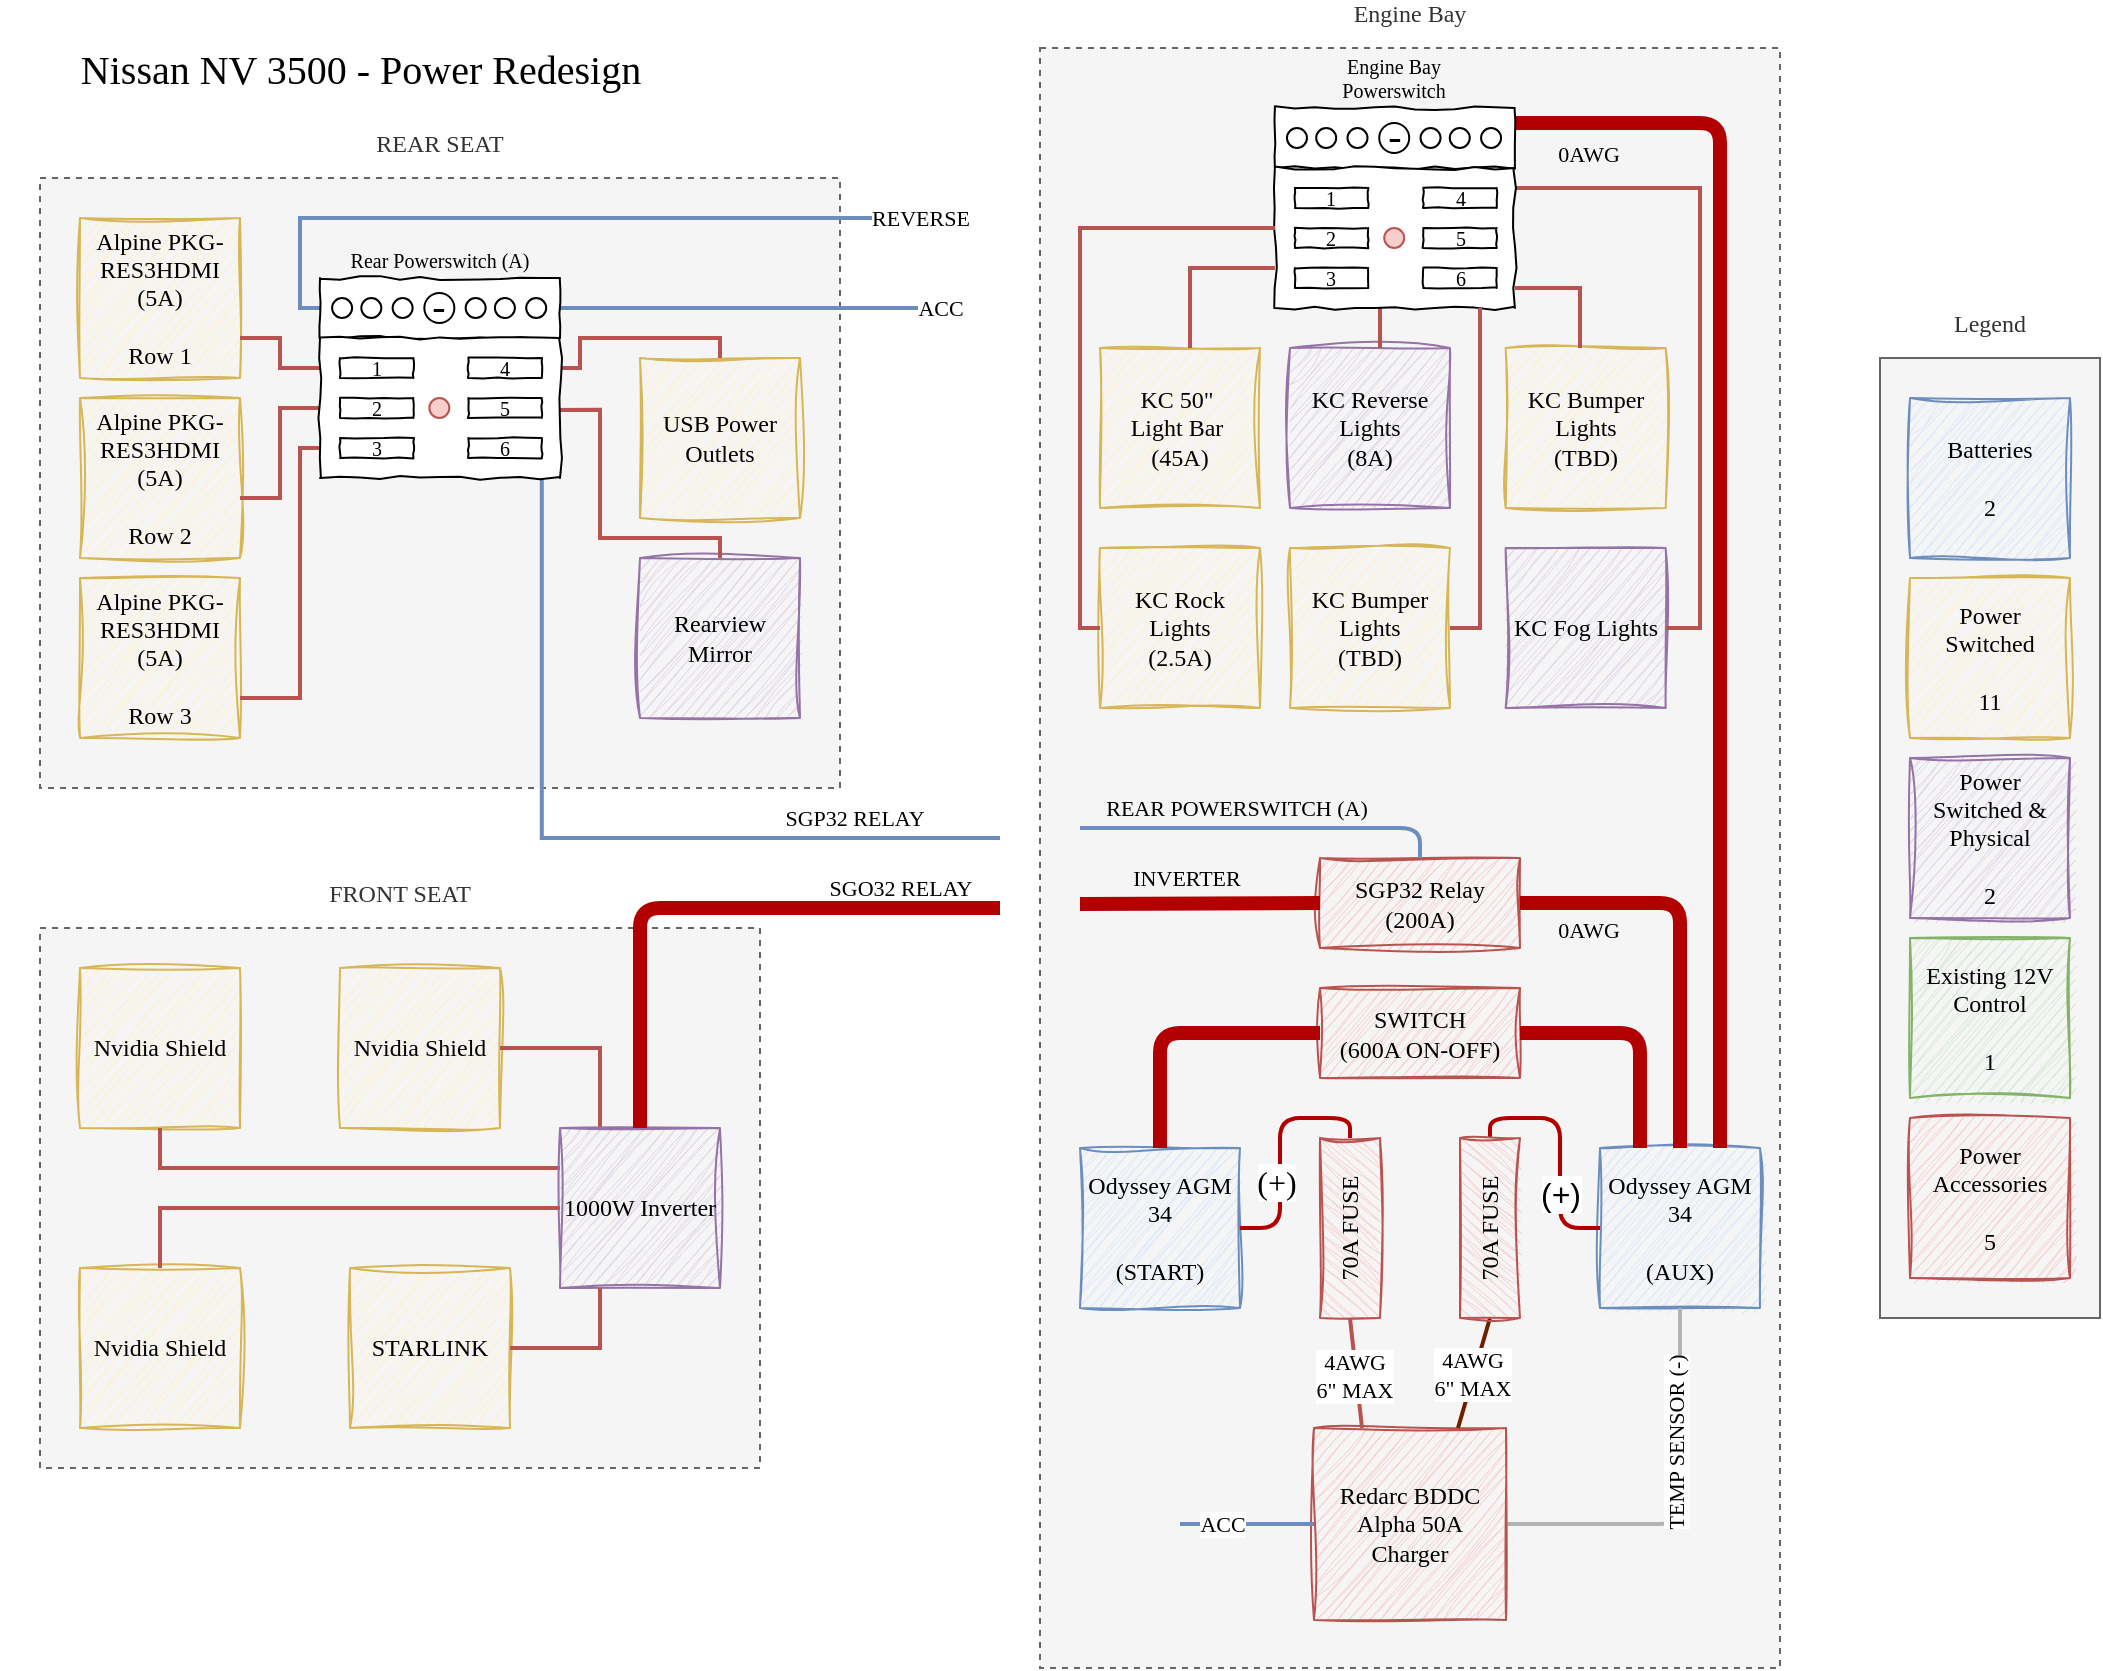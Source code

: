 <mxfile pages="2">
    <diagram name="Current State" id="VUFQrmYKZKEiyiBsg_D4">
        <mxGraphModel dx="1195" dy="851" grid="1" gridSize="10" guides="1" tooltips="1" connect="1" arrows="1" fold="1" page="1" pageScale="1" pageWidth="1100" pageHeight="850" math="0" shadow="0">
            <root>
                <mxCell id="xOBqbqH1Hpjd1i9wbY19-0"/>
                <mxCell id="xOBqbqH1Hpjd1i9wbY19-1" parent="xOBqbqH1Hpjd1i9wbY19-0"/>
                <mxCell id="t258rU1OXDLru2p8SHro-9" value="FRONT SEAT" style="group;fontFamily=Montserrat;fontSource=https%3A%2F%2Ffonts.googleapis.com%2Fcss%3Ffamily%3DMontserrat;labelPosition=center;verticalLabelPosition=top;align=center;verticalAlign=bottom;spacingBottom=8;spacingTop=0;fillColor=#f5f5f5;strokeColor=#666666;fontColor=#333333;rounded=0;strokeWidth=1;perimeterSpacing=12;container=0;dashed=1;" parent="xOBqbqH1Hpjd1i9wbY19-1" vertex="1" connectable="0">
                    <mxGeometry x="40" y="470" width="360" height="270" as="geometry"/>
                </mxCell>
                <mxCell id="kzx3socBxiCaO9aaw6-x-7" value="Engine Bay" style="group;fontFamily=Montserrat;fontSource=https%3A%2F%2Ffonts.googleapis.com%2Fcss%3Ffamily%3DMontserrat;labelPosition=center;verticalLabelPosition=top;align=center;verticalAlign=bottom;spacingBottom=8;spacingTop=0;fillColor=#f5f5f5;strokeColor=#666666;fontColor=#333333;rounded=0;strokeWidth=1;perimeterSpacing=12;container=0;dashed=1;" parent="xOBqbqH1Hpjd1i9wbY19-1" vertex="1" connectable="0">
                    <mxGeometry x="540" y="30" width="370" height="810" as="geometry"/>
                </mxCell>
                <mxCell id="xOBqbqH1Hpjd1i9wbY19-11" value="Nissan NV 3500 - Power Redesign" style="text;html=1;align=center;verticalAlign=middle;resizable=0;points=[];autosize=1;strokeColor=none;fillColor=none;fontSize=20;fontFamily=Montserrat;fontSource=https%3A%2F%2Ffonts.googleapis.com%2Fcss%3Ffamily%3DMontserrat;" parent="xOBqbqH1Hpjd1i9wbY19-1" vertex="1">
                    <mxGeometry x="20" y="20" width="360" height="40" as="geometry"/>
                </mxCell>
                <mxCell id="xOBqbqH1Hpjd1i9wbY19-47" value="Nvidia Shield" style="whiteSpace=wrap;html=1;aspect=fixed;sketch=1;curveFitting=1;jiggle=2;fontFamily=Montserrat;fontSource=https%3A%2F%2Ffonts.googleapis.com%2Fcss%3Ffamily%3DMontserrat;fillColor=#fff2cc;strokeColor=#d6b656;" parent="xOBqbqH1Hpjd1i9wbY19-1" vertex="1">
                    <mxGeometry x="60" y="640" width="80" height="80" as="geometry"/>
                </mxCell>
                <mxCell id="xOBqbqH1Hpjd1i9wbY19-48" value="Nvidia Shield" style="whiteSpace=wrap;html=1;aspect=fixed;sketch=1;curveFitting=1;jiggle=2;fontFamily=Montserrat;fontSource=https%3A%2F%2Ffonts.googleapis.com%2Fcss%3Ffamily%3DMontserrat;fillColor=#fff2cc;strokeColor=#d6b656;" parent="xOBqbqH1Hpjd1i9wbY19-1" vertex="1">
                    <mxGeometry x="60" y="490" width="80" height="80" as="geometry"/>
                </mxCell>
                <mxCell id="xOBqbqH1Hpjd1i9wbY19-45" value="Nvidia Shield" style="whiteSpace=wrap;html=1;aspect=fixed;sketch=1;curveFitting=1;jiggle=2;fontFamily=Montserrat;fontSource=https%3A%2F%2Ffonts.googleapis.com%2Fcss%3Ffamily%3DMontserrat;fillColor=#fff2cc;strokeColor=#d6b656;" parent="xOBqbqH1Hpjd1i9wbY19-1" vertex="1">
                    <mxGeometry x="190" y="490" width="80" height="80" as="geometry"/>
                </mxCell>
                <mxCell id="3" style="edgeStyle=orthogonalEdgeStyle;html=1;exitX=0.25;exitY=0;exitDx=0;exitDy=0;entryX=1;entryY=0.5;entryDx=0;entryDy=0;fillColor=#f8cecc;strokeColor=#b85450;endArrow=none;endFill=0;rounded=0;strokeWidth=2;" parent="xOBqbqH1Hpjd1i9wbY19-1" source="1" target="xOBqbqH1Hpjd1i9wbY19-45" edge="1">
                    <mxGeometry relative="1" as="geometry"/>
                </mxCell>
                <mxCell id="t258rU1OXDLru2p8SHro-12" style="edgeStyle=orthogonalEdgeStyle;rounded=0;jumpStyle=none;html=1;exitX=0;exitY=0.25;exitDx=0;exitDy=0;labelBackgroundColor=none;strokeColor=#b85450;strokeWidth=2;fontFamily=Montserrat;fontSource=https%3A%2F%2Ffonts.googleapis.com%2Fcss%3Ffamily%3DMontserrat;fontSize=11;endArrow=none;endFill=0;fillColor=#f8cecc;entryX=0.5;entryY=1;entryDx=0;entryDy=0;" parent="xOBqbqH1Hpjd1i9wbY19-1" source="1" target="xOBqbqH1Hpjd1i9wbY19-48" edge="1">
                    <mxGeometry relative="1" as="geometry">
                        <Array as="points"/>
                    </mxGeometry>
                </mxCell>
                <mxCell id="1" value="1000W Inverter" style="whiteSpace=wrap;html=1;aspect=fixed;sketch=1;curveFitting=1;jiggle=2;fontFamily=Montserrat;fontSource=https%3A%2F%2Ffonts.googleapis.com%2Fcss%3Ffamily%3DMontserrat;fillColor=#e1d5e7;strokeColor=#9673a6;" parent="xOBqbqH1Hpjd1i9wbY19-1" vertex="1">
                    <mxGeometry x="300" y="570" width="80" height="80" as="geometry"/>
                </mxCell>
                <mxCell id="6" value="Odyssey AGM 34&lt;br&gt;&lt;br&gt;(START)" style="whiteSpace=wrap;html=1;aspect=fixed;sketch=1;curveFitting=1;jiggle=2;fontFamily=Montserrat;fontSource=https%3A%2F%2Ffonts.googleapis.com%2Fcss%3Ffamily%3DMontserrat;fillColor=#dae8fc;strokeColor=#6c8ebf;" parent="xOBqbqH1Hpjd1i9wbY19-1" vertex="1">
                    <mxGeometry x="560" y="580" width="80" height="80" as="geometry"/>
                </mxCell>
                <mxCell id="7" value="Odyssey AGM 34&lt;br&gt;&lt;br&gt;(AUX)" style="whiteSpace=wrap;html=1;aspect=fixed;sketch=1;curveFitting=1;jiggle=2;fontFamily=Montserrat;fontSource=https%3A%2F%2Ffonts.googleapis.com%2Fcss%3Ffamily%3DMontserrat;fillColor=#dae8fc;strokeColor=#6c8ebf;" parent="xOBqbqH1Hpjd1i9wbY19-1" vertex="1">
                    <mxGeometry x="820" y="580" width="80" height="80" as="geometry"/>
                </mxCell>
                <mxCell id="kzx3socBxiCaO9aaw6-x-18" style="edgeStyle=orthogonalEdgeStyle;html=1;exitX=1;exitY=0.5;exitDx=0;exitDy=0;entryX=0.5;entryY=1;entryDx=0;entryDy=0;strokeWidth=2;endArrow=none;endFill=0;fillColor=#eeeeee;strokeColor=#B3B3B3;" parent="xOBqbqH1Hpjd1i9wbY19-1" source="kzx3socBxiCaO9aaw6-x-8" target="7" edge="1">
                    <mxGeometry relative="1" as="geometry"/>
                </mxCell>
                <mxCell id="kzx3socBxiCaO9aaw6-x-20" value="TEMP SENSOR (-)" style="edgeLabel;html=1;align=center;verticalAlign=middle;resizable=0;points=[];rotation=-90;spacing=6;fontFamily=Montserrat;fontSource=https%3A%2F%2Ffonts.googleapis.com%2Fcss%3Ffamily%3DMontserrat;" parent="kzx3socBxiCaO9aaw6-x-18" vertex="1" connectable="0">
                    <mxGeometry x="0.132" relative="1" as="geometry">
                        <mxPoint x="-2" y="-17" as="offset"/>
                    </mxGeometry>
                </mxCell>
                <mxCell id="kzx3socBxiCaO9aaw6-x-8" value="Redarc BDDC Alpha 50A Charger" style="whiteSpace=wrap;html=1;aspect=fixed;sketch=1;curveFitting=1;jiggle=2;fontFamily=Montserrat;fontSource=https%3A%2F%2Ffonts.googleapis.com%2Fcss%3Ffamily%3DMontserrat;fillColor=#f8cecc;strokeColor=#b85450;spacing=4;" parent="xOBqbqH1Hpjd1i9wbY19-1" vertex="1">
                    <mxGeometry x="677" y="720" width="96" height="96" as="geometry"/>
                </mxCell>
                <mxCell id="kzx3socBxiCaO9aaw6-x-12" value="(+)" style="edgeStyle=orthogonalEdgeStyle;html=1;exitX=1;exitY=0.5;exitDx=0;exitDy=0;entryX=0;entryY=0.5;entryDx=0;entryDy=0;strokeWidth=2;endArrow=none;endFill=0;fontSize=16;fillColor=#e51400;strokeColor=#B20000;" parent="xOBqbqH1Hpjd1i9wbY19-1" source="kzx3socBxiCaO9aaw6-x-35" target="7" edge="1">
                    <mxGeometry x="0.385" relative="1" as="geometry">
                        <mxPoint x="775" y="310" as="sourcePoint"/>
                        <mxPoint x="763.353" y="318.467" as="targetPoint"/>
                        <mxPoint as="offset"/>
                    </mxGeometry>
                </mxCell>
                <mxCell id="kzx3socBxiCaO9aaw6-x-14" value="70A FUSE" style="whiteSpace=wrap;html=1;sketch=1;curveFitting=1;jiggle=2;fontFamily=Montserrat;fontSource=https%3A%2F%2Ffonts.googleapis.com%2Fcss%3Ffamily%3DMontserrat;fillColor=#f8cecc;strokeColor=#b85450;rotation=-90;" parent="xOBqbqH1Hpjd1i9wbY19-1" vertex="1">
                    <mxGeometry x="650" y="605" width="90" height="30" as="geometry"/>
                </mxCell>
                <mxCell id="kzx3socBxiCaO9aaw6-x-15" style="edgeStyle=none;html=1;exitX=0.25;exitY=0;exitDx=0;exitDy=0;entryX=0;entryY=0.5;entryDx=0;entryDy=0;strokeWidth=2;endArrow=none;endFill=0;fillColor=#f8cecc;strokeColor=#b85450;" parent="xOBqbqH1Hpjd1i9wbY19-1" source="kzx3socBxiCaO9aaw6-x-8" target="kzx3socBxiCaO9aaw6-x-14" edge="1">
                    <mxGeometry relative="1" as="geometry">
                        <mxPoint x="770" y="380" as="sourcePoint"/>
                        <mxPoint x="785" y="310" as="targetPoint"/>
                    </mxGeometry>
                </mxCell>
                <mxCell id="kzx3socBxiCaO9aaw6-x-16" value="4AWG&lt;br&gt;6&quot; MAX" style="edgeLabel;html=1;align=center;verticalAlign=middle;resizable=0;points=[];fontFamily=Montserrat;fontSource=https%3A%2F%2Ffonts.googleapis.com%2Fcss%3Ffamily%3DMontserrat;" parent="kzx3socBxiCaO9aaw6-x-15" vertex="1" connectable="0">
                    <mxGeometry x="-0.016" y="1" relative="1" as="geometry">
                        <mxPoint as="offset"/>
                    </mxGeometry>
                </mxCell>
                <mxCell id="kzx3socBxiCaO9aaw6-x-17" style="edgeStyle=orthogonalEdgeStyle;html=1;exitX=1;exitY=0.5;exitDx=0;exitDy=0;entryX=1;entryY=0.5;entryDx=0;entryDy=0;strokeWidth=2;endArrow=none;endFill=0;jumpStyle=none;rounded=1;strokeColor=#B20000;fillColor=#e51400;" parent="xOBqbqH1Hpjd1i9wbY19-1" source="kzx3socBxiCaO9aaw6-x-14" target="6" edge="1">
                    <mxGeometry relative="1" as="geometry">
                        <mxPoint x="785" y="220" as="sourcePoint"/>
                        <mxPoint x="815" y="200" as="targetPoint"/>
                    </mxGeometry>
                </mxCell>
                <mxCell id="kzx3socBxiCaO9aaw6-x-23" value="(+)" style="edgeLabel;html=1;align=center;verticalAlign=middle;resizable=0;points=[];fontFamily=Montserrat;fontSize=16;" parent="kzx3socBxiCaO9aaw6-x-17" vertex="1" connectable="0">
                    <mxGeometry x="0.309" y="2" relative="1" as="geometry">
                        <mxPoint x="-4" y="-2" as="offset"/>
                    </mxGeometry>
                </mxCell>
                <mxCell id="kzx3socBxiCaO9aaw6-x-24" value="SGP32 Relay&lt;br&gt;(200A)" style="whiteSpace=wrap;html=1;sketch=1;curveFitting=1;jiggle=2;fontFamily=Montserrat;fontSource=https%3A%2F%2Ffonts.googleapis.com%2Fcss%3Ffamily%3DMontserrat;fillColor=#f8cecc;strokeColor=#b85450;rotation=0;" parent="xOBqbqH1Hpjd1i9wbY19-1" vertex="1">
                    <mxGeometry x="680" y="435" width="100" height="45" as="geometry"/>
                </mxCell>
                <mxCell id="kzx3socBxiCaO9aaw6-x-25" value="0AWG" style="edgeStyle=orthogonalEdgeStyle;html=1;exitX=1;exitY=0.5;exitDx=0;exitDy=0;entryX=0.5;entryY=0;entryDx=0;entryDy=0;strokeWidth=7;endArrow=none;endFill=0;fontSize=11;fillColor=#e51400;strokeColor=#B20000;fontFamily=Montserrat;fontSource=https%3A%2F%2Ffonts.googleapis.com%2Fcss%3Ffamily%3DMontserrat;labelBackgroundColor=none;verticalAlign=middle;" parent="xOBqbqH1Hpjd1i9wbY19-1" source="kzx3socBxiCaO9aaw6-x-24" target="7" edge="1">
                    <mxGeometry x="-0.671" y="-12" relative="1" as="geometry">
                        <mxPoint x="802" y="454.5" as="sourcePoint"/>
                        <mxPoint x="880" y="497" as="targetPoint"/>
                        <mxPoint y="1" as="offset"/>
                    </mxGeometry>
                </mxCell>
                <mxCell id="kzx3socBxiCaO9aaw6-x-29" value="INVERTER" style="endArrow=none;html=1;rounded=1;strokeColor=#B20000;strokeWidth=7;fontFamily=Montserrat;fontSource=https%3A%2F%2Ffonts.googleapis.com%2Fcss%3Ffamily%3DMontserrat;fontSize=11;jumpStyle=none;entryX=0;entryY=0.5;entryDx=0;entryDy=0;fillColor=#e51400;labelBackgroundColor=none;" parent="xOBqbqH1Hpjd1i9wbY19-1" target="kzx3socBxiCaO9aaw6-x-24" edge="1">
                    <mxGeometry x="-0.11" y="13" width="50" height="50" relative="1" as="geometry">
                        <mxPoint x="560" y="458" as="sourcePoint"/>
                        <mxPoint x="670" y="260" as="targetPoint"/>
                        <mxPoint as="offset"/>
                    </mxGeometry>
                </mxCell>
                <mxCell id="kzx3socBxiCaO9aaw6-x-31" value="" style="endArrow=none;html=1;rounded=1;strokeColor=#6c8ebf;strokeWidth=2;fontFamily=Montserrat;fontSource=https%3A%2F%2Ffonts.googleapis.com%2Fcss%3Ffamily%3DMontserrat;fontSize=11;jumpStyle=none;fillColor=#dae8fc;exitX=0.5;exitY=0;exitDx=0;exitDy=0;edgeStyle=orthogonalEdgeStyle;" parent="xOBqbqH1Hpjd1i9wbY19-1" source="kzx3socBxiCaO9aaw6-x-24" edge="1">
                    <mxGeometry width="50" height="50" relative="1" as="geometry">
                        <mxPoint x="570" y="-10" as="sourcePoint"/>
                        <mxPoint x="560" y="420" as="targetPoint"/>
                        <Array as="points">
                            <mxPoint x="730" y="420"/>
                            <mxPoint x="560" y="420"/>
                        </Array>
                    </mxGeometry>
                </mxCell>
                <mxCell id="kzx3socBxiCaO9aaw6-x-32" value="REAR POWERSWITCH (A)" style="edgeLabel;html=1;align=center;verticalAlign=middle;resizable=0;points=[];fontSize=11;fontFamily=Montserrat;labelBackgroundColor=none;" parent="kzx3socBxiCaO9aaw6-x-31" vertex="1" connectable="0">
                    <mxGeometry x="0.51" y="1" relative="1" as="geometry">
                        <mxPoint x="32" y="-11" as="offset"/>
                    </mxGeometry>
                </mxCell>
                <mxCell id="kzx3socBxiCaO9aaw6-x-33" value="" style="edgeStyle=none;html=1;exitX=0.75;exitY=0;exitDx=0;exitDy=0;strokeWidth=2;endArrow=none;endFill=0;strokeColor=#6D1F00;fillColor=#a0522d;entryX=0;entryY=0.5;entryDx=0;entryDy=0;" parent="xOBqbqH1Hpjd1i9wbY19-1" source="kzx3socBxiCaO9aaw6-x-8" target="kzx3socBxiCaO9aaw6-x-35" edge="1">
                    <mxGeometry relative="1" as="geometry">
                        <mxPoint x="774" y="459" as="sourcePoint"/>
                        <mxPoint x="774.567" y="400" as="targetPoint"/>
                    </mxGeometry>
                </mxCell>
                <mxCell id="kzx3socBxiCaO9aaw6-x-34" value="4AWG&lt;br&gt;6&quot; MAX" style="edgeLabel;html=1;align=center;verticalAlign=middle;resizable=0;points=[];fontFamily=Montserrat;fontSource=https%3A%2F%2Ffonts.googleapis.com%2Fcss%3Ffamily%3DMontserrat;" parent="kzx3socBxiCaO9aaw6-x-33" vertex="1" connectable="0">
                    <mxGeometry x="-0.016" y="1" relative="1" as="geometry">
                        <mxPoint as="offset"/>
                    </mxGeometry>
                </mxCell>
                <mxCell id="kzx3socBxiCaO9aaw6-x-26" style="edgeStyle=orthogonalEdgeStyle;rounded=0;orthogonalLoop=1;jettySize=auto;html=1;fillColor=#dae8fc;strokeColor=#6c8ebf;strokeWidth=2;endArrow=none;endFill=0;exitX=0;exitY=0.5;exitDx=0;exitDy=0;" parent="xOBqbqH1Hpjd1i9wbY19-1" source="kzx3socBxiCaO9aaw6-x-8" edge="1">
                    <mxGeometry relative="1" as="geometry">
                        <Array as="points">
                            <mxPoint x="650" y="768"/>
                            <mxPoint x="650" y="768"/>
                        </Array>
                        <mxPoint x="730" y="50" as="sourcePoint"/>
                        <mxPoint x="610" y="768" as="targetPoint"/>
                    </mxGeometry>
                </mxCell>
                <mxCell id="kzx3socBxiCaO9aaw6-x-27" value="ACC" style="edgeLabel;html=1;align=center;verticalAlign=middle;resizable=0;points=[];fontFamily=Montserrat;fontSource=https%3A%2F%2Ffonts.googleapis.com%2Fcss%3Ffamily%3DMontserrat;" parent="kzx3socBxiCaO9aaw6-x-26" vertex="1" connectable="0">
                    <mxGeometry x="-0.613" y="1" relative="1" as="geometry">
                        <mxPoint x="-33" y="-1" as="offset"/>
                    </mxGeometry>
                </mxCell>
                <mxCell id="kzx3socBxiCaO9aaw6-x-35" value="70A FUSE" style="whiteSpace=wrap;html=1;sketch=1;curveFitting=1;jiggle=2;fontFamily=Montserrat;fontSource=https%3A%2F%2Ffonts.googleapis.com%2Fcss%3Ffamily%3DMontserrat;fillColor=#f8cecc;strokeColor=#b85450;rotation=-90;" parent="xOBqbqH1Hpjd1i9wbY19-1" vertex="1">
                    <mxGeometry x="720" y="605" width="90" height="30" as="geometry"/>
                </mxCell>
                <mxCell id="kzx3socBxiCaO9aaw6-x-54" value="0AWG" style="edgeStyle=orthogonalEdgeStyle;html=1;exitX=1;exitY=0.25;exitDx=0;exitDy=0;entryX=0.75;entryY=0;entryDx=0;entryDy=0;strokeWidth=7;endArrow=none;endFill=0;fontSize=11;fillColor=#e51400;strokeColor=#B20000;fontFamily=Montserrat;fontSource=https%3A%2F%2Ffonts.googleapis.com%2Fcss%3Ffamily%3DMontserrat;labelBackgroundColor=none;verticalAlign=middle;" parent="xOBqbqH1Hpjd1i9wbY19-1" source="TMWGFMeSwTxyJ3OuHcdX-50" target="7" edge="1">
                    <mxGeometry x="-0.881" y="-15" relative="1" as="geometry">
                        <mxPoint x="810" y="85" as="sourcePoint"/>
                        <mxPoint x="850" y="510" as="targetPoint"/>
                        <mxPoint as="offset"/>
                    </mxGeometry>
                </mxCell>
                <mxCell id="t258rU1OXDLru2p8SHro-7" value="STARLINK" style="whiteSpace=wrap;html=1;aspect=fixed;sketch=1;curveFitting=1;jiggle=2;fontFamily=Montserrat;fontSource=https%3A%2F%2Ffonts.googleapis.com%2Fcss%3Ffamily%3DMontserrat;fillColor=#fff2cc;strokeColor=#d6b656;" parent="xOBqbqH1Hpjd1i9wbY19-1" vertex="1">
                    <mxGeometry x="195" y="640" width="80" height="80" as="geometry"/>
                </mxCell>
                <mxCell id="t258rU1OXDLru2p8SHro-11" value="SGO32 RELAY" style="endArrow=none;html=1;rounded=1;strokeColor=#B20000;strokeWidth=7;fontFamily=Montserrat;fontSource=https%3A%2F%2Ffonts.googleapis.com%2Fcss%3Ffamily%3DMontserrat;fontSize=11;jumpStyle=none;fillColor=#e51400;labelBackgroundColor=none;exitX=0.5;exitY=0;exitDx=0;exitDy=0;edgeStyle=orthogonalEdgeStyle;" parent="xOBqbqH1Hpjd1i9wbY19-1" source="1" edge="1">
                    <mxGeometry x="0.655" y="10" width="50" height="50" relative="1" as="geometry">
                        <mxPoint x="440" y="540" as="sourcePoint"/>
                        <mxPoint x="520" y="460" as="targetPoint"/>
                        <mxPoint as="offset"/>
                        <Array as="points">
                            <mxPoint x="340" y="460"/>
                        </Array>
                    </mxGeometry>
                </mxCell>
                <mxCell id="t258rU1OXDLru2p8SHro-13" style="edgeStyle=orthogonalEdgeStyle;rounded=0;jumpStyle=none;html=1;labelBackgroundColor=none;strokeColor=#b85450;strokeWidth=2;fontFamily=Montserrat;fontSource=https%3A%2F%2Ffonts.googleapis.com%2Fcss%3Ffamily%3DMontserrat;fontSize=11;endArrow=none;endFill=0;fillColor=#f8cecc;entryX=0.5;entryY=0;entryDx=0;entryDy=0;exitX=0;exitY=0.5;exitDx=0;exitDy=0;" parent="xOBqbqH1Hpjd1i9wbY19-1" source="1" target="xOBqbqH1Hpjd1i9wbY19-47" edge="1">
                    <mxGeometry relative="1" as="geometry">
                        <mxPoint x="340" y="650" as="sourcePoint"/>
                        <mxPoint x="140" y="520" as="targetPoint"/>
                        <Array as="points">
                            <mxPoint x="100" y="610"/>
                        </Array>
                    </mxGeometry>
                </mxCell>
                <mxCell id="t258rU1OXDLru2p8SHro-14" style="edgeStyle=orthogonalEdgeStyle;html=1;exitX=0.25;exitY=1;exitDx=0;exitDy=0;entryX=1;entryY=0.5;entryDx=0;entryDy=0;fillColor=#f8cecc;strokeColor=#b85450;endArrow=none;endFill=0;rounded=0;strokeWidth=2;" parent="xOBqbqH1Hpjd1i9wbY19-1" source="1" target="t258rU1OXDLru2p8SHro-7" edge="1">
                    <mxGeometry relative="1" as="geometry">
                        <mxPoint x="330" y="580" as="sourcePoint"/>
                        <mxPoint x="240" y="520" as="targetPoint"/>
                    </mxGeometry>
                </mxCell>
                <mxCell id="t258rU1OXDLru2p8SHro-15" value="SWITCH&lt;br&gt;(600A ON-OFF)" style="whiteSpace=wrap;html=1;sketch=1;curveFitting=1;jiggle=2;fontFamily=Montserrat;fontSource=https%3A%2F%2Ffonts.googleapis.com%2Fcss%3Ffamily%3DMontserrat;fillColor=#f8cecc;strokeColor=#b85450;rotation=0;" parent="xOBqbqH1Hpjd1i9wbY19-1" vertex="1">
                    <mxGeometry x="680" y="500" width="100" height="45" as="geometry"/>
                </mxCell>
                <mxCell id="t258rU1OXDLru2p8SHro-16" style="edgeStyle=orthogonalEdgeStyle;html=1;exitX=0;exitY=0.5;exitDx=0;exitDy=0;entryX=0.5;entryY=0;entryDx=0;entryDy=0;strokeWidth=7;endArrow=none;endFill=0;jumpStyle=none;rounded=1;strokeColor=#B20000;fillColor=#e51400;" parent="xOBqbqH1Hpjd1i9wbY19-1" source="t258rU1OXDLru2p8SHro-15" target="6" edge="1">
                    <mxGeometry relative="1" as="geometry">
                        <mxPoint x="705" y="585" as="sourcePoint"/>
                        <mxPoint x="650" y="630" as="targetPoint"/>
                    </mxGeometry>
                </mxCell>
                <mxCell id="t258rU1OXDLru2p8SHro-18" style="edgeStyle=orthogonalEdgeStyle;html=1;exitX=1;exitY=0.5;exitDx=0;exitDy=0;entryX=0.25;entryY=0;entryDx=0;entryDy=0;strokeWidth=7;endArrow=none;endFill=0;jumpStyle=none;rounded=1;strokeColor=#B20000;fillColor=#e51400;" parent="xOBqbqH1Hpjd1i9wbY19-1" source="t258rU1OXDLru2p8SHro-15" target="7" edge="1">
                    <mxGeometry relative="1" as="geometry">
                        <mxPoint x="690" y="532.5" as="sourcePoint"/>
                        <mxPoint x="610" y="590" as="targetPoint"/>
                    </mxGeometry>
                </mxCell>
                <mxCell id="TMWGFMeSwTxyJ3OuHcdX-39" value="KC Rock Lights &lt;br&gt;(2.5A)" style="whiteSpace=wrap;html=1;aspect=fixed;sketch=1;curveFitting=1;jiggle=2;fontFamily=Montserrat;fontSource=https%3A%2F%2Ffonts.googleapis.com%2Fcss%3Ffamily%3DMontserrat;fillColor=#fff2cc;strokeColor=#d6b656;container=0;" parent="xOBqbqH1Hpjd1i9wbY19-1" vertex="1">
                    <mxGeometry x="570" y="280.0" width="80" height="80" as="geometry"/>
                </mxCell>
                <mxCell id="TMWGFMeSwTxyJ3OuHcdX-40" value="KC 50&quot;&amp;nbsp;&lt;br style=&quot;border-color: var(--border-color);&quot;&gt;Light Bar&amp;nbsp;&lt;br style=&quot;border-color: var(--border-color);&quot;&gt;(45A)" style="whiteSpace=wrap;html=1;aspect=fixed;sketch=1;curveFitting=1;jiggle=2;fontFamily=Montserrat;fontSource=https%3A%2F%2Ffonts.googleapis.com%2Fcss%3Ffamily%3DMontserrat;fillColor=#fff2cc;strokeColor=#d6b656;container=0;" parent="xOBqbqH1Hpjd1i9wbY19-1" vertex="1">
                    <mxGeometry x="570" y="180.0" width="80" height="80" as="geometry"/>
                </mxCell>
                <mxCell id="TMWGFMeSwTxyJ3OuHcdX-41" style="edgeStyle=orthogonalEdgeStyle;rounded=0;hachureGap=4;orthogonalLoop=1;jettySize=auto;html=1;fontFamily=Architects Daughter;fontSource=https%3A%2F%2Ffonts.googleapis.com%2Fcss%3Ffamily%3DArchitects%2BDaughter;fontSize=16;endArrow=none;endFill=0;strokeWidth=2;fillColor=#f8cecc;strokeColor=#b85450;" parent="xOBqbqH1Hpjd1i9wbY19-1" source="TMWGFMeSwTxyJ3OuHcdX-40" target="TMWGFMeSwTxyJ3OuHcdX-58" edge="1">
                    <mxGeometry relative="1" as="geometry">
                        <mxPoint x="805" y="370.0" as="sourcePoint"/>
                        <mxPoint x="885" y="140.0" as="targetPoint"/>
                        <Array as="points">
                            <mxPoint x="615" y="140.0"/>
                        </Array>
                    </mxGeometry>
                </mxCell>
                <mxCell id="TMWGFMeSwTxyJ3OuHcdX-42" value="KC Fog Lights" style="whiteSpace=wrap;html=1;aspect=fixed;sketch=1;curveFitting=1;jiggle=2;fontFamily=Montserrat;fontSource=https%3A%2F%2Ffonts.googleapis.com%2Fcss%3Ffamily%3DMontserrat;fillColor=#e1d5e7;strokeColor=#9673a6;container=0;" parent="xOBqbqH1Hpjd1i9wbY19-1" vertex="1">
                    <mxGeometry x="772.83" y="280.0" width="80" height="80" as="geometry"/>
                </mxCell>
                <mxCell id="TMWGFMeSwTxyJ3OuHcdX-43" value="KC Reverse Lights &lt;br&gt;(8A)" style="whiteSpace=wrap;html=1;aspect=fixed;sketch=1;curveFitting=1;jiggle=2;fontFamily=Montserrat;fontSource=https%3A%2F%2Ffonts.googleapis.com%2Fcss%3Ffamily%3DMontserrat;fillColor=#e1d5e7;strokeColor=#9673a6;container=0;" parent="xOBqbqH1Hpjd1i9wbY19-1" vertex="1">
                    <mxGeometry x="665" y="180.0" width="80" height="80" as="geometry"/>
                </mxCell>
                <mxCell id="TMWGFMeSwTxyJ3OuHcdX-44" value="KC Bumper Lights &lt;br&gt;(TBD)" style="whiteSpace=wrap;html=1;aspect=fixed;sketch=1;curveFitting=1;jiggle=2;fontFamily=Montserrat;fontSource=https%3A%2F%2Ffonts.googleapis.com%2Fcss%3Ffamily%3DMontserrat;fillColor=#fff2cc;strokeColor=#d6b656;container=0;" parent="xOBqbqH1Hpjd1i9wbY19-1" vertex="1">
                    <mxGeometry x="772.83" y="180.0" width="80" height="80" as="geometry"/>
                </mxCell>
                <mxCell id="TMWGFMeSwTxyJ3OuHcdX-45" style="edgeStyle=orthogonalEdgeStyle;rounded=0;hachureGap=4;orthogonalLoop=1;jettySize=auto;html=1;fontFamily=Architects Daughter;fontSource=https%3A%2F%2Ffonts.googleapis.com%2Fcss%3Ffamily%3DArchitects%2BDaughter;fontSize=16;endArrow=none;endFill=0;strokeWidth=2;fillColor=#f8cecc;strokeColor=#b85450;" parent="xOBqbqH1Hpjd1i9wbY19-1" source="TMWGFMeSwTxyJ3OuHcdX-44" target="TMWGFMeSwTxyJ3OuHcdX-58" edge="1">
                    <mxGeometry relative="1" as="geometry">
                        <Array as="points">
                            <mxPoint x="810" y="150.0"/>
                        </Array>
                    </mxGeometry>
                </mxCell>
                <mxCell id="TMWGFMeSwTxyJ3OuHcdX-46" style="edgeStyle=orthogonalEdgeStyle;rounded=0;hachureGap=4;orthogonalLoop=1;jettySize=auto;html=1;fontFamily=Architects Daughter;fontSource=https%3A%2F%2Ffonts.googleapis.com%2Fcss%3Ffamily%3DArchitects%2BDaughter;fontSize=16;endArrow=none;endFill=0;strokeWidth=2;fillColor=#f8cecc;strokeColor=#b85450;" parent="xOBqbqH1Hpjd1i9wbY19-1" source="TMWGFMeSwTxyJ3OuHcdX-43" target="TMWGFMeSwTxyJ3OuHcdX-58" edge="1">
                    <mxGeometry relative="1" as="geometry">
                        <mxPoint x="630" y="200.0" as="sourcePoint"/>
                        <mxPoint x="710" y="160.0" as="targetPoint"/>
                        <Array as="points">
                            <mxPoint x="710" y="170.0"/>
                            <mxPoint x="710" y="170.0"/>
                        </Array>
                    </mxGeometry>
                </mxCell>
                <mxCell id="TMWGFMeSwTxyJ3OuHcdX-47" style="edgeStyle=orthogonalEdgeStyle;rounded=0;hachureGap=4;orthogonalLoop=1;jettySize=auto;html=1;fontFamily=Architects Daughter;fontSource=https%3A%2F%2Ffonts.googleapis.com%2Fcss%3Ffamily%3DArchitects%2BDaughter;fontSize=16;fillColor=#f8cecc;strokeColor=#b85450;strokeWidth=2;endArrow=none;endFill=0;" parent="xOBqbqH1Hpjd1i9wbY19-1" source="TMWGFMeSwTxyJ3OuHcdX-42" target="TMWGFMeSwTxyJ3OuHcdX-58" edge="1">
                    <mxGeometry relative="1" as="geometry">
                        <Array as="points">
                            <mxPoint x="870" y="320"/>
                            <mxPoint x="870" y="100"/>
                        </Array>
                        <mxPoint x="530" y="190.0" as="sourcePoint"/>
                        <mxPoint x="700" y="130.0" as="targetPoint"/>
                    </mxGeometry>
                </mxCell>
                <mxCell id="TMWGFMeSwTxyJ3OuHcdX-48" value="KC Bumper Lights &lt;br&gt;(TBD)" style="whiteSpace=wrap;html=1;aspect=fixed;sketch=1;curveFitting=1;jiggle=2;fontFamily=Montserrat;fontSource=https%3A%2F%2Ffonts.googleapis.com%2Fcss%3Ffamily%3DMontserrat;fillColor=#fff2cc;strokeColor=#d6b656;container=0;" parent="xOBqbqH1Hpjd1i9wbY19-1" vertex="1">
                    <mxGeometry x="665" y="280.0" width="80" height="80" as="geometry"/>
                </mxCell>
                <mxCell id="TMWGFMeSwTxyJ3OuHcdX-49" value="" style="group" parent="xOBqbqH1Hpjd1i9wbY19-1" vertex="1" connectable="0">
                    <mxGeometry x="657.44" y="60.0" width="120" height="100" as="geometry"/>
                </mxCell>
                <mxCell id="TMWGFMeSwTxyJ3OuHcdX-50" value="Engine Bay&lt;br&gt;Powerswitch" style="rounded=0;whiteSpace=wrap;html=1;sketch=1;curveFitting=1;jiggle=2;fontFamily=Montserrat;fontSource=https%3A%2F%2Ffonts.googleapis.com%2Fcss%3Ffamily%3DMontserrat;fontSize=10;sketchStyle=comic;container=0;labelPosition=center;verticalLabelPosition=top;align=center;verticalAlign=bottom;" parent="TMWGFMeSwTxyJ3OuHcdX-49" vertex="1">
                    <mxGeometry width="120" height="30" as="geometry"/>
                </mxCell>
                <mxCell id="TMWGFMeSwTxyJ3OuHcdX-51" value="" style="ellipse;whiteSpace=wrap;html=1;aspect=fixed;sketch=1;hachureGap=4;jiggle=2;curveFitting=1;fontFamily=Architects Daughter;fontSource=https%3A%2F%2Ffonts.googleapis.com%2Fcss%3Ffamily%3DArchitects%2BDaughter;fontSize=20;sketchStyle=comic;container=0;" parent="TMWGFMeSwTxyJ3OuHcdX-49" vertex="1">
                    <mxGeometry x="6.052" y="10" width="10" height="10" as="geometry"/>
                </mxCell>
                <mxCell id="TMWGFMeSwTxyJ3OuHcdX-52" value="" style="ellipse;whiteSpace=wrap;html=1;aspect=fixed;sketch=1;hachureGap=4;jiggle=2;curveFitting=1;fontFamily=Architects Daughter;fontSource=https%3A%2F%2Ffonts.googleapis.com%2Fcss%3Ffamily%3DArchitects%2BDaughter;fontSize=20;sketchStyle=comic;container=0;" parent="TMWGFMeSwTxyJ3OuHcdX-49" vertex="1">
                    <mxGeometry x="20.661" y="10" width="10" height="10" as="geometry"/>
                </mxCell>
                <mxCell id="TMWGFMeSwTxyJ3OuHcdX-53" value="" style="ellipse;whiteSpace=wrap;html=1;aspect=fixed;sketch=1;hachureGap=4;jiggle=2;curveFitting=1;fontFamily=Architects Daughter;fontSource=https%3A%2F%2Ffonts.googleapis.com%2Fcss%3Ffamily%3DArchitects%2BDaughter;fontSize=20;sketchStyle=comic;container=0;" parent="TMWGFMeSwTxyJ3OuHcdX-49" vertex="1">
                    <mxGeometry x="36.313" y="10" width="10" height="10" as="geometry"/>
                </mxCell>
                <mxCell id="TMWGFMeSwTxyJ3OuHcdX-54" value="-" style="ellipse;whiteSpace=wrap;html=1;aspect=fixed;sketch=1;hachureGap=4;jiggle=2;curveFitting=1;fontFamily=Montserrat;fontSource=https%3A%2F%2Ffonts.googleapis.com%2Fcss%3Ffamily%3DMontserrat;fontSize=20;sketchStyle=comic;direction=south;spacing=0;spacingBottom=4;container=0;" parent="TMWGFMeSwTxyJ3OuHcdX-49" vertex="1">
                    <mxGeometry x="52.174" y="7.5" width="15" height="15" as="geometry"/>
                </mxCell>
                <mxCell id="TMWGFMeSwTxyJ3OuHcdX-55" value="" style="ellipse;whiteSpace=wrap;html=1;aspect=fixed;sketch=1;hachureGap=4;jiggle=2;curveFitting=1;fontFamily=Architects Daughter;fontSource=https%3A%2F%2Ffonts.googleapis.com%2Fcss%3Ffamily%3DArchitects%2BDaughter;fontSize=20;sketchStyle=comic;container=0;" parent="TMWGFMeSwTxyJ3OuHcdX-49" vertex="1">
                    <mxGeometry x="72.835" y="10" width="10" height="10" as="geometry"/>
                </mxCell>
                <mxCell id="TMWGFMeSwTxyJ3OuHcdX-56" value="" style="ellipse;whiteSpace=wrap;html=1;aspect=fixed;sketch=1;hachureGap=4;jiggle=2;curveFitting=1;fontFamily=Architects Daughter;fontSource=https%3A%2F%2Ffonts.googleapis.com%2Fcss%3Ffamily%3DArchitects%2BDaughter;fontSize=20;sketchStyle=comic;container=0;" parent="TMWGFMeSwTxyJ3OuHcdX-49" vertex="1">
                    <mxGeometry x="87.443" y="10" width="10" height="10" as="geometry"/>
                </mxCell>
                <mxCell id="TMWGFMeSwTxyJ3OuHcdX-57" value="" style="ellipse;whiteSpace=wrap;html=1;aspect=fixed;sketch=1;hachureGap=4;jiggle=2;curveFitting=1;fontFamily=Architects Daughter;fontSource=https%3A%2F%2Ffonts.googleapis.com%2Fcss%3Ffamily%3DArchitects%2BDaughter;fontSize=20;sketchStyle=comic;container=0;" parent="TMWGFMeSwTxyJ3OuHcdX-49" vertex="1">
                    <mxGeometry x="103.096" y="10" width="10" height="10" as="geometry"/>
                </mxCell>
                <mxCell id="TMWGFMeSwTxyJ3OuHcdX-58" value="" style="rounded=0;whiteSpace=wrap;html=1;sketch=1;curveFitting=1;jiggle=2;fontFamily=Montserrat;fontSource=https%3A%2F%2Ffonts.googleapis.com%2Fcss%3Ffamily%3DMontserrat;fontSize=10;sketchStyle=comic;container=0;" parent="TMWGFMeSwTxyJ3OuHcdX-49" vertex="1">
                    <mxGeometry y="30" width="120" height="70" as="geometry"/>
                </mxCell>
                <mxCell id="TMWGFMeSwTxyJ3OuHcdX-59" value="1" style="rounded=0;whiteSpace=wrap;html=1;sketch=1;curveFitting=1;jiggle=2;fontFamily=Montserrat;fontSource=https%3A%2F%2Ffonts.googleapis.com%2Fcss%3Ffamily%3DMontserrat;fontSize=10;sketchStyle=comic;container=0;" parent="TMWGFMeSwTxyJ3OuHcdX-49" vertex="1">
                    <mxGeometry x="10" y="40" width="36.7" height="10" as="geometry"/>
                </mxCell>
                <mxCell id="TMWGFMeSwTxyJ3OuHcdX-60" value="2" style="rounded=0;whiteSpace=wrap;html=1;sketch=1;curveFitting=1;jiggle=2;fontFamily=Montserrat;fontSource=https%3A%2F%2Ffonts.googleapis.com%2Fcss%3Ffamily%3DMontserrat;fontSize=10;sketchStyle=comic;container=0;" parent="TMWGFMeSwTxyJ3OuHcdX-49" vertex="1">
                    <mxGeometry x="10" y="60" width="36.7" height="10" as="geometry"/>
                </mxCell>
                <mxCell id="TMWGFMeSwTxyJ3OuHcdX-61" value="3" style="rounded=0;whiteSpace=wrap;html=1;sketch=1;curveFitting=1;jiggle=2;fontFamily=Montserrat;fontSource=https%3A%2F%2Ffonts.googleapis.com%2Fcss%3Ffamily%3DMontserrat;fontSize=10;sketchStyle=comic;container=0;" parent="TMWGFMeSwTxyJ3OuHcdX-49" vertex="1">
                    <mxGeometry x="10" y="80" width="36.7" height="10" as="geometry"/>
                </mxCell>
                <mxCell id="TMWGFMeSwTxyJ3OuHcdX-62" value="4" style="rounded=0;whiteSpace=wrap;html=1;sketch=1;curveFitting=1;jiggle=2;fontFamily=Montserrat;fontSource=https%3A%2F%2Ffonts.googleapis.com%2Fcss%3Ffamily%3DMontserrat;fontSize=10;sketchStyle=comic;container=0;" parent="TMWGFMeSwTxyJ3OuHcdX-49" vertex="1">
                    <mxGeometry x="74.2" y="40" width="36.7" height="10" as="geometry"/>
                </mxCell>
                <mxCell id="TMWGFMeSwTxyJ3OuHcdX-63" value="5" style="rounded=0;whiteSpace=wrap;html=1;sketch=1;curveFitting=1;jiggle=2;fontFamily=Montserrat;fontSource=https%3A%2F%2Ffonts.googleapis.com%2Fcss%3Ffamily%3DMontserrat;fontSize=10;sketchStyle=comic;container=0;" parent="TMWGFMeSwTxyJ3OuHcdX-49" vertex="1">
                    <mxGeometry x="74.2" y="60" width="36.7" height="10" as="geometry"/>
                </mxCell>
                <mxCell id="TMWGFMeSwTxyJ3OuHcdX-64" value="6" style="rounded=0;whiteSpace=wrap;html=1;sketch=1;curveFitting=1;jiggle=2;fontFamily=Montserrat;fontSource=https%3A%2F%2Ffonts.googleapis.com%2Fcss%3Ffamily%3DMontserrat;fontSize=10;sketchStyle=comic;container=0;" parent="TMWGFMeSwTxyJ3OuHcdX-49" vertex="1">
                    <mxGeometry x="74.2" y="80" width="36.7" height="10" as="geometry"/>
                </mxCell>
                <mxCell id="TMWGFMeSwTxyJ3OuHcdX-65" value="" style="ellipse;whiteSpace=wrap;html=1;aspect=fixed;fillColor=#f8cecc;strokeColor=#b85450;sketch=1;curveFitting=1;jiggle=2;sketchStyle=comic;container=0;" parent="TMWGFMeSwTxyJ3OuHcdX-49" vertex="1">
                    <mxGeometry x="54.67" y="60" width="10" height="10" as="geometry"/>
                </mxCell>
                <mxCell id="TMWGFMeSwTxyJ3OuHcdX-66" style="edgeStyle=orthogonalEdgeStyle;rounded=0;hachureGap=4;orthogonalLoop=1;jettySize=auto;html=1;fontFamily=Architects Daughter;fontSource=https%3A%2F%2Ffonts.googleapis.com%2Fcss%3Ffamily%3DArchitects%2BDaughter;fontSize=16;fillColor=#f8cecc;strokeColor=#b85450;strokeWidth=2;endArrow=none;endFill=0;" parent="xOBqbqH1Hpjd1i9wbY19-1" source="TMWGFMeSwTxyJ3OuHcdX-39" target="TMWGFMeSwTxyJ3OuHcdX-58" edge="1">
                    <mxGeometry relative="1" as="geometry">
                        <Array as="points">
                            <mxPoint x="560" y="320.0"/>
                            <mxPoint x="560" y="120.0"/>
                        </Array>
                    </mxGeometry>
                </mxCell>
                <mxCell id="TMWGFMeSwTxyJ3OuHcdX-67" style="edgeStyle=orthogonalEdgeStyle;rounded=0;hachureGap=4;orthogonalLoop=1;jettySize=auto;html=1;fontFamily=Architects Daughter;fontSource=https%3A%2F%2Ffonts.googleapis.com%2Fcss%3Ffamily%3DArchitects%2BDaughter;fontSize=16;fillColor=#f8cecc;strokeColor=#b85450;strokeWidth=2;endArrow=none;endFill=0;" parent="xOBqbqH1Hpjd1i9wbY19-1" source="TMWGFMeSwTxyJ3OuHcdX-48" target="TMWGFMeSwTxyJ3OuHcdX-58" edge="1">
                    <mxGeometry relative="1" as="geometry">
                        <Array as="points">
                            <mxPoint x="760" y="320.0"/>
                        </Array>
                        <mxPoint x="955" y="230.0" as="sourcePoint"/>
                        <mxPoint x="820" y="110.0" as="targetPoint"/>
                    </mxGeometry>
                </mxCell>
                <mxCell id="t258rU1OXDLru2p8SHro-19" value="REAR SEAT" style="group;fontFamily=Montserrat;fontSource=https%3A%2F%2Ffonts.googleapis.com%2Fcss%3Ffamily%3DMontserrat;labelPosition=center;verticalLabelPosition=top;align=center;verticalAlign=bottom;spacingBottom=8;spacingTop=0;fillColor=#f5f5f5;strokeColor=#666666;fontColor=#333333;rounded=0;strokeWidth=1;perimeterSpacing=12;container=0;dashed=1;" parent="xOBqbqH1Hpjd1i9wbY19-1" vertex="1" connectable="0">
                    <mxGeometry x="40" y="95" width="400" height="305" as="geometry"/>
                </mxCell>
                <mxCell id="xOBqbqH1Hpjd1i9wbY19-36" value="USB Power Outlets" style="whiteSpace=wrap;html=1;aspect=fixed;sketch=1;curveFitting=1;jiggle=2;fontFamily=Montserrat;fontSource=https%3A%2F%2Ffonts.googleapis.com%2Fcss%3Ffamily%3DMontserrat;fillColor=#fff2cc;strokeColor=#d6b656;" parent="xOBqbqH1Hpjd1i9wbY19-1" vertex="1">
                    <mxGeometry x="340.0" y="185" width="80" height="80" as="geometry"/>
                </mxCell>
                <mxCell id="xOBqbqH1Hpjd1i9wbY19-42" value="Alpine PKG-RES3HDMI&lt;br style=&quot;border-color: var(--border-color);&quot;&gt;(5A)&lt;br&gt;&lt;br&gt;Row 1" style="whiteSpace=wrap;html=1;aspect=fixed;sketch=1;curveFitting=1;jiggle=2;fontFamily=Montserrat;fontSource=https%3A%2F%2Ffonts.googleapis.com%2Fcss%3Ffamily%3DMontserrat;fillColor=#fff2cc;strokeColor=#d6b656;" parent="xOBqbqH1Hpjd1i9wbY19-1" vertex="1">
                    <mxGeometry x="60" y="115" width="80" height="80" as="geometry"/>
                </mxCell>
                <mxCell id="xOBqbqH1Hpjd1i9wbY19-43" value="Alpine PKG-RES3HDMI&lt;br style=&quot;border-color: var(--border-color);&quot;&gt;(5A)&lt;br&gt;&lt;br&gt;Row 3" style="whiteSpace=wrap;html=1;aspect=fixed;sketch=1;curveFitting=1;jiggle=2;fontFamily=Montserrat;fontSource=https%3A%2F%2Ffonts.googleapis.com%2Fcss%3Ffamily%3DMontserrat;fillColor=#fff2cc;strokeColor=#d6b656;" parent="xOBqbqH1Hpjd1i9wbY19-1" vertex="1">
                    <mxGeometry x="60" y="295" width="80" height="80" as="geometry"/>
                </mxCell>
                <mxCell id="xOBqbqH1Hpjd1i9wbY19-44" value="Alpine PKG-RES3HDMI&lt;br style=&quot;border-color: var(--border-color);&quot;&gt;(5A)&lt;br&gt;&lt;br&gt;Row 2" style="whiteSpace=wrap;html=1;aspect=fixed;sketch=1;curveFitting=1;jiggle=2;fontFamily=Montserrat;fontSource=https%3A%2F%2Ffonts.googleapis.com%2Fcss%3Ffamily%3DMontserrat;fillColor=#fff2cc;strokeColor=#d6b656;" parent="xOBqbqH1Hpjd1i9wbY19-1" vertex="1">
                    <mxGeometry x="60" y="205" width="80" height="80" as="geometry"/>
                </mxCell>
                <mxCell id="xOBqbqH1Hpjd1i9wbY19-66" style="edgeStyle=orthogonalEdgeStyle;rounded=0;hachureGap=4;orthogonalLoop=1;jettySize=auto;html=1;fontFamily=Architects Daughter;fontSource=https%3A%2F%2Ffonts.googleapis.com%2Fcss%3Ffamily%3DArchitects%2BDaughter;fontSize=16;fillColor=#f8cecc;strokeColor=#b85450;strokeWidth=2;endArrow=none;endFill=0;" parent="xOBqbqH1Hpjd1i9wbY19-1" source="xOBqbqH1Hpjd1i9wbY19-42" target="xOBqbqH1Hpjd1i9wbY19-59" edge="1">
                    <mxGeometry relative="1" as="geometry">
                        <Array as="points">
                            <mxPoint x="160" y="175"/>
                            <mxPoint x="160" y="190"/>
                        </Array>
                    </mxGeometry>
                </mxCell>
                <mxCell id="xOBqbqH1Hpjd1i9wbY19-67" style="edgeStyle=orthogonalEdgeStyle;rounded=0;hachureGap=4;orthogonalLoop=1;jettySize=auto;html=1;fontFamily=Architects Daughter;fontSource=https%3A%2F%2Ffonts.googleapis.com%2Fcss%3Ffamily%3DArchitects%2BDaughter;fontSize=16;fillColor=#f8cecc;strokeColor=#b85450;endArrow=none;endFill=0;strokeWidth=2;" parent="xOBqbqH1Hpjd1i9wbY19-1" source="xOBqbqH1Hpjd1i9wbY19-43" target="xOBqbqH1Hpjd1i9wbY19-61" edge="1">
                    <mxGeometry relative="1" as="geometry">
                        <Array as="points">
                            <mxPoint x="170" y="355"/>
                            <mxPoint x="170" y="230"/>
                        </Array>
                    </mxGeometry>
                </mxCell>
                <mxCell id="xOBqbqH1Hpjd1i9wbY19-73" style="edgeStyle=orthogonalEdgeStyle;rounded=0;hachureGap=4;orthogonalLoop=1;jettySize=auto;html=1;fontFamily=Architects Daughter;fontSource=https%3A%2F%2Ffonts.googleapis.com%2Fcss%3Ffamily%3DArchitects%2BDaughter;fontSize=16;fillColor=#f8cecc;strokeColor=#b85450;endArrow=none;endFill=0;strokeWidth=2;" parent="xOBqbqH1Hpjd1i9wbY19-1" source="xOBqbqH1Hpjd1i9wbY19-44" target="xOBqbqH1Hpjd1i9wbY19-60" edge="1">
                    <mxGeometry relative="1" as="geometry">
                        <mxPoint x="450" y="250" as="sourcePoint"/>
                        <mxPoint x="400" y="230" as="targetPoint"/>
                        <Array as="points">
                            <mxPoint x="160" y="255"/>
                            <mxPoint x="160" y="210"/>
                        </Array>
                    </mxGeometry>
                </mxCell>
                <mxCell id="qlsOF0vql8uy90qMi4uD-2" style="edgeStyle=orthogonalEdgeStyle;rounded=0;orthogonalLoop=1;jettySize=auto;html=1;endArrow=none;endFill=0;strokeWidth=2;fillColor=#f8cecc;strokeColor=#b85450;" parent="xOBqbqH1Hpjd1i9wbY19-1" source="xOBqbqH1Hpjd1i9wbY19-62" target="xOBqbqH1Hpjd1i9wbY19-36" edge="1">
                    <mxGeometry relative="1" as="geometry">
                        <Array as="points">
                            <mxPoint x="310" y="190"/>
                            <mxPoint x="310" y="175"/>
                            <mxPoint x="380" y="175"/>
                        </Array>
                    </mxGeometry>
                </mxCell>
                <mxCell id="qlsOF0vql8uy90qMi4uD-4" style="edgeStyle=orthogonalEdgeStyle;rounded=0;orthogonalLoop=1;jettySize=auto;html=1;fillColor=#dae8fc;strokeColor=#6c8ebf;strokeWidth=2;endArrow=none;endFill=0;" parent="xOBqbqH1Hpjd1i9wbY19-1" target="xOBqbqH1Hpjd1i9wbY19-57" edge="1">
                    <mxGeometry relative="1" as="geometry">
                        <Array as="points">
                            <mxPoint x="500" y="160"/>
                        </Array>
                        <mxPoint x="490" y="160" as="sourcePoint"/>
                    </mxGeometry>
                </mxCell>
                <mxCell id="qlsOF0vql8uy90qMi4uD-5" value="ACC" style="edgeLabel;html=1;align=center;verticalAlign=middle;resizable=0;points=[];fontFamily=Montserrat;fontSource=https%3A%2F%2Ffonts.googleapis.com%2Fcss%3Ffamily%3DMontserrat;" parent="qlsOF0vql8uy90qMi4uD-4" vertex="1" connectable="0">
                    <mxGeometry x="-0.613" y="1" relative="1" as="geometry">
                        <mxPoint x="22" y="-1" as="offset"/>
                    </mxGeometry>
                </mxCell>
                <mxCell id="TxJ9_3HnYkknABI4JmNG-0" value="Rearview Mirror" style="whiteSpace=wrap;html=1;aspect=fixed;sketch=1;curveFitting=1;jiggle=2;fontFamily=Montserrat;fontSource=https%3A%2F%2Ffonts.googleapis.com%2Fcss%3Ffamily%3DMontserrat;fillColor=#e1d5e7;strokeColor=#9673a6;" parent="xOBqbqH1Hpjd1i9wbY19-1" vertex="1">
                    <mxGeometry x="340" y="285" width="80" height="80" as="geometry"/>
                </mxCell>
                <mxCell id="TxJ9_3HnYkknABI4JmNG-1" style="edgeStyle=orthogonalEdgeStyle;rounded=0;orthogonalLoop=1;jettySize=auto;html=1;fillColor=#dae8fc;strokeColor=#6c8ebf;strokeWidth=2;endArrow=none;endFill=0;" parent="xOBqbqH1Hpjd1i9wbY19-1" target="xOBqbqH1Hpjd1i9wbY19-56" edge="1">
                    <mxGeometry relative="1" as="geometry">
                        <Array as="points">
                            <mxPoint x="170" y="115"/>
                            <mxPoint x="170" y="160"/>
                        </Array>
                        <mxPoint x="500" y="115" as="sourcePoint"/>
                        <mxPoint x="393" y="155" as="targetPoint"/>
                    </mxGeometry>
                </mxCell>
                <mxCell id="TxJ9_3HnYkknABI4JmNG-2" value="REVERSE" style="edgeLabel;html=1;align=center;verticalAlign=middle;resizable=0;points=[];fontFamily=Montserrat;fontSource=https%3A%2F%2Ffonts.googleapis.com%2Fcss%3Ffamily%3DMontserrat;" parent="TxJ9_3HnYkknABI4JmNG-1" vertex="1" connectable="0">
                    <mxGeometry x="-0.613" y="1" relative="1" as="geometry">
                        <mxPoint x="71" y="-1" as="offset"/>
                    </mxGeometry>
                </mxCell>
                <mxCell id="TxJ9_3HnYkknABI4JmNG-3" style="edgeStyle=orthogonalEdgeStyle;rounded=0;orthogonalLoop=1;jettySize=auto;html=1;endArrow=none;endFill=0;strokeWidth=2;fillColor=#f8cecc;strokeColor=#b85450;exitX=1.066;exitY=0.594;exitDx=0;exitDy=0;exitPerimeter=0;" parent="xOBqbqH1Hpjd1i9wbY19-1" source="xOBqbqH1Hpjd1i9wbY19-63" target="TxJ9_3HnYkknABI4JmNG-0" edge="1">
                    <mxGeometry relative="1" as="geometry">
                        <Array as="points">
                            <mxPoint x="320" y="211"/>
                            <mxPoint x="320" y="275"/>
                            <mxPoint x="380" y="275"/>
                        </Array>
                        <mxPoint x="391" y="185" as="sourcePoint"/>
                        <mxPoint x="430" y="185" as="targetPoint"/>
                    </mxGeometry>
                </mxCell>
                <mxCell id="t258rU1OXDLru2p8SHro-8" style="edgeStyle=orthogonalEdgeStyle;rounded=0;orthogonalLoop=1;jettySize=auto;html=1;endArrow=none;endFill=0;strokeWidth=2;fillColor=#dae8fc;strokeColor=#6c8ebf;exitX=1;exitY=0.5;exitDx=0;exitDy=0;" parent="xOBqbqH1Hpjd1i9wbY19-1" source="xOBqbqH1Hpjd1i9wbY19-64" edge="1">
                    <mxGeometry relative="1" as="geometry">
                        <Array as="points">
                            <mxPoint x="291" y="425"/>
                        </Array>
                        <mxPoint x="393.322" y="205.94" as="sourcePoint"/>
                        <mxPoint x="520" y="425" as="targetPoint"/>
                    </mxGeometry>
                </mxCell>
                <mxCell id="t258rU1OXDLru2p8SHro-10" value="SGP32 RELAY" style="edgeLabel;html=1;align=center;verticalAlign=middle;resizable=0;points=[];fontSize=11;fontFamily=Montserrat;" parent="t258rU1OXDLru2p8SHro-8" vertex="1" connectable="0">
                    <mxGeometry x="0.633" y="2" relative="1" as="geometry">
                        <mxPoint x="4" y="-8" as="offset"/>
                    </mxGeometry>
                </mxCell>
                <mxCell id="xOBqbqH1Hpjd1i9wbY19-50" value="Rear Powerswitch (A)" style="rounded=0;whiteSpace=wrap;html=1;sketch=1;curveFitting=1;jiggle=2;fontFamily=Montserrat;fontSource=https%3A%2F%2Ffonts.googleapis.com%2Fcss%3Ffamily%3DMontserrat;fontSize=10;sketchStyle=comic;container=0;labelPosition=center;verticalLabelPosition=top;align=center;verticalAlign=bottom;" parent="xOBqbqH1Hpjd1i9wbY19-1" vertex="1">
                    <mxGeometry x="180" y="145" width="120" height="30" as="geometry"/>
                </mxCell>
                <mxCell id="xOBqbqH1Hpjd1i9wbY19-51" value="" style="ellipse;whiteSpace=wrap;html=1;aspect=fixed;sketch=1;hachureGap=4;jiggle=2;curveFitting=1;fontFamily=Architects Daughter;fontSource=https%3A%2F%2Ffonts.googleapis.com%2Fcss%3Ffamily%3DArchitects%2BDaughter;fontSize=20;sketchStyle=comic;container=0;" parent="xOBqbqH1Hpjd1i9wbY19-1" vertex="1">
                    <mxGeometry x="186.052" y="155" width="10" height="10" as="geometry"/>
                </mxCell>
                <mxCell id="xOBqbqH1Hpjd1i9wbY19-52" value="" style="ellipse;whiteSpace=wrap;html=1;aspect=fixed;sketch=1;hachureGap=4;jiggle=2;curveFitting=1;fontFamily=Architects Daughter;fontSource=https%3A%2F%2Ffonts.googleapis.com%2Fcss%3Ffamily%3DArchitects%2BDaughter;fontSize=20;sketchStyle=comic;container=0;" parent="xOBqbqH1Hpjd1i9wbY19-1" vertex="1">
                    <mxGeometry x="200.661" y="155" width="10" height="10" as="geometry"/>
                </mxCell>
                <mxCell id="xOBqbqH1Hpjd1i9wbY19-53" value="" style="ellipse;whiteSpace=wrap;html=1;aspect=fixed;sketch=1;hachureGap=4;jiggle=2;curveFitting=1;fontFamily=Architects Daughter;fontSource=https%3A%2F%2Ffonts.googleapis.com%2Fcss%3Ffamily%3DArchitects%2BDaughter;fontSize=20;sketchStyle=comic;container=0;" parent="xOBqbqH1Hpjd1i9wbY19-1" vertex="1">
                    <mxGeometry x="216.313" y="155" width="10" height="10" as="geometry"/>
                </mxCell>
                <mxCell id="xOBqbqH1Hpjd1i9wbY19-54" value="-" style="ellipse;whiteSpace=wrap;html=1;aspect=fixed;sketch=1;hachureGap=4;jiggle=2;curveFitting=1;fontFamily=Montserrat;fontSource=https%3A%2F%2Ffonts.googleapis.com%2Fcss%3Ffamily%3DMontserrat;fontSize=20;sketchStyle=comic;direction=south;spacing=0;spacingBottom=4;container=0;" parent="xOBqbqH1Hpjd1i9wbY19-1" vertex="1">
                    <mxGeometry x="232.174" y="152.5" width="15" height="15" as="geometry"/>
                </mxCell>
                <mxCell id="xOBqbqH1Hpjd1i9wbY19-55" value="" style="ellipse;whiteSpace=wrap;html=1;aspect=fixed;sketch=1;hachureGap=4;jiggle=2;curveFitting=1;fontFamily=Architects Daughter;fontSource=https%3A%2F%2Ffonts.googleapis.com%2Fcss%3Ffamily%3DArchitects%2BDaughter;fontSize=20;sketchStyle=comic;container=0;" parent="xOBqbqH1Hpjd1i9wbY19-1" vertex="1">
                    <mxGeometry x="252.835" y="155" width="10" height="10" as="geometry"/>
                </mxCell>
                <mxCell id="xOBqbqH1Hpjd1i9wbY19-56" value="" style="ellipse;whiteSpace=wrap;html=1;aspect=fixed;sketch=1;hachureGap=4;jiggle=2;curveFitting=1;fontFamily=Architects Daughter;fontSource=https%3A%2F%2Ffonts.googleapis.com%2Fcss%3Ffamily%3DArchitects%2BDaughter;fontSize=20;sketchStyle=comic;container=0;" parent="xOBqbqH1Hpjd1i9wbY19-1" vertex="1">
                    <mxGeometry x="267.443" y="155" width="10" height="10" as="geometry"/>
                </mxCell>
                <mxCell id="xOBqbqH1Hpjd1i9wbY19-57" value="" style="ellipse;whiteSpace=wrap;html=1;aspect=fixed;sketch=1;hachureGap=4;jiggle=2;curveFitting=1;fontFamily=Architects Daughter;fontSource=https%3A%2F%2Ffonts.googleapis.com%2Fcss%3Ffamily%3DArchitects%2BDaughter;fontSize=20;sketchStyle=comic;container=0;" parent="xOBqbqH1Hpjd1i9wbY19-1" vertex="1">
                    <mxGeometry x="283.096" y="155" width="10" height="10" as="geometry"/>
                </mxCell>
                <mxCell id="xOBqbqH1Hpjd1i9wbY19-58" value="" style="rounded=0;whiteSpace=wrap;html=1;sketch=1;curveFitting=1;jiggle=2;fontFamily=Montserrat;fontSource=https%3A%2F%2Ffonts.googleapis.com%2Fcss%3Ffamily%3DMontserrat;fontSize=10;sketchStyle=comic;" parent="xOBqbqH1Hpjd1i9wbY19-1" vertex="1">
                    <mxGeometry x="180" y="175" width="120" height="70" as="geometry"/>
                </mxCell>
                <mxCell id="xOBqbqH1Hpjd1i9wbY19-59" value="1" style="rounded=0;whiteSpace=wrap;html=1;sketch=1;curveFitting=1;jiggle=2;fontFamily=Montserrat;fontSource=https%3A%2F%2Ffonts.googleapis.com%2Fcss%3Ffamily%3DMontserrat;fontSize=10;sketchStyle=comic;" parent="xOBqbqH1Hpjd1i9wbY19-1" vertex="1">
                    <mxGeometry x="190.0" y="185" width="36.7" height="10" as="geometry"/>
                </mxCell>
                <mxCell id="xOBqbqH1Hpjd1i9wbY19-60" value="2" style="rounded=0;whiteSpace=wrap;html=1;sketch=1;curveFitting=1;jiggle=2;fontFamily=Montserrat;fontSource=https%3A%2F%2Ffonts.googleapis.com%2Fcss%3Ffamily%3DMontserrat;fontSize=10;sketchStyle=comic;" parent="xOBqbqH1Hpjd1i9wbY19-1" vertex="1">
                    <mxGeometry x="190.0" y="205" width="36.7" height="10" as="geometry"/>
                </mxCell>
                <mxCell id="xOBqbqH1Hpjd1i9wbY19-61" value="3" style="rounded=0;whiteSpace=wrap;html=1;sketch=1;curveFitting=1;jiggle=2;fontFamily=Montserrat;fontSource=https%3A%2F%2Ffonts.googleapis.com%2Fcss%3Ffamily%3DMontserrat;fontSize=10;sketchStyle=comic;" parent="xOBqbqH1Hpjd1i9wbY19-1" vertex="1">
                    <mxGeometry x="190.0" y="225" width="36.7" height="10" as="geometry"/>
                </mxCell>
                <mxCell id="xOBqbqH1Hpjd1i9wbY19-62" value="4" style="rounded=0;whiteSpace=wrap;html=1;sketch=1;curveFitting=1;jiggle=2;fontFamily=Montserrat;fontSource=https%3A%2F%2Ffonts.googleapis.com%2Fcss%3Ffamily%3DMontserrat;fontSize=10;sketchStyle=comic;" parent="xOBqbqH1Hpjd1i9wbY19-1" vertex="1">
                    <mxGeometry x="254.2" y="185" width="36.7" height="10" as="geometry"/>
                </mxCell>
                <mxCell id="xOBqbqH1Hpjd1i9wbY19-63" value="5" style="rounded=0;whiteSpace=wrap;html=1;sketch=1;curveFitting=1;jiggle=2;fontFamily=Montserrat;fontSource=https%3A%2F%2Ffonts.googleapis.com%2Fcss%3Ffamily%3DMontserrat;fontSize=10;sketchStyle=comic;" parent="xOBqbqH1Hpjd1i9wbY19-1" vertex="1">
                    <mxGeometry x="254.2" y="205" width="36.7" height="10" as="geometry"/>
                </mxCell>
                <mxCell id="xOBqbqH1Hpjd1i9wbY19-64" value="6" style="rounded=0;whiteSpace=wrap;html=1;sketch=1;curveFitting=1;jiggle=2;fontFamily=Montserrat;fontSource=https%3A%2F%2Ffonts.googleapis.com%2Fcss%3Ffamily%3DMontserrat;fontSize=10;sketchStyle=comic;" parent="xOBqbqH1Hpjd1i9wbY19-1" vertex="1">
                    <mxGeometry x="254.2" y="225" width="36.7" height="10" as="geometry"/>
                </mxCell>
                <mxCell id="xOBqbqH1Hpjd1i9wbY19-65" value="" style="ellipse;whiteSpace=wrap;html=1;aspect=fixed;fillColor=#f8cecc;strokeColor=#b85450;sketch=1;curveFitting=1;jiggle=2;sketchStyle=comic;" parent="xOBqbqH1Hpjd1i9wbY19-1" vertex="1">
                    <mxGeometry x="234.67" y="205" width="10" height="10" as="geometry"/>
                </mxCell>
                <mxCell id="t258rU1OXDLru2p8SHro-21" value="" style="group" parent="xOBqbqH1Hpjd1i9wbY19-1" vertex="1" connectable="0">
                    <mxGeometry x="960" y="185" width="110" height="480" as="geometry"/>
                </mxCell>
                <mxCell id="xOBqbqH1Hpjd1i9wbY19-6" value="Legend" style="group;fontFamily=Montserrat;fontSource=https%3A%2F%2Ffonts.googleapis.com%2Fcss%3Ffamily%3DMontserrat;labelPosition=center;verticalLabelPosition=top;align=center;verticalAlign=bottom;spacingBottom=8;spacingTop=0;fillColor=#f5f5f5;strokeColor=#666666;fontColor=#333333;rounded=0;strokeWidth=1;perimeterSpacing=12;container=0;" parent="t258rU1OXDLru2p8SHro-21" vertex="1" connectable="0">
                    <mxGeometry width="110" height="480" as="geometry"/>
                </mxCell>
                <mxCell id="xOBqbqH1Hpjd1i9wbY19-7" value="Batteries&lt;br&gt;&lt;br&gt;2" style="whiteSpace=wrap;html=1;aspect=fixed;sketch=1;curveFitting=1;jiggle=2;fontFamily=Montserrat;fontSource=https%3A%2F%2Ffonts.googleapis.com%2Fcss%3Ffamily%3DMontserrat;fillColor=#dae8fc;strokeColor=#6c8ebf;" parent="t258rU1OXDLru2p8SHro-21" vertex="1">
                    <mxGeometry x="15" y="20" width="80" height="80" as="geometry"/>
                </mxCell>
                <mxCell id="xOBqbqH1Hpjd1i9wbY19-8" value="Power Switched&lt;br&gt;&lt;br&gt;11" style="whiteSpace=wrap;html=1;aspect=fixed;sketch=1;curveFitting=1;jiggle=2;fontFamily=Montserrat;fontSource=https%3A%2F%2Ffonts.googleapis.com%2Fcss%3Ffamily%3DMontserrat;fillColor=#fff2cc;strokeColor=#d6b656;" parent="t258rU1OXDLru2p8SHro-21" vertex="1">
                    <mxGeometry x="15" y="110" width="80" height="80" as="geometry"/>
                </mxCell>
                <mxCell id="xOBqbqH1Hpjd1i9wbY19-9" value="Power Switched &amp;amp; Physical&lt;br&gt;&lt;br&gt;2" style="whiteSpace=wrap;html=1;aspect=fixed;sketch=1;curveFitting=1;jiggle=2;fontFamily=Montserrat;fontSource=https%3A%2F%2Ffonts.googleapis.com%2Fcss%3Ffamily%3DMontserrat;fillColor=#e1d5e7;strokeColor=#9673a6;" parent="t258rU1OXDLru2p8SHro-21" vertex="1">
                    <mxGeometry x="15" y="200" width="80" height="80" as="geometry"/>
                </mxCell>
                <mxCell id="xOBqbqH1Hpjd1i9wbY19-10" value="Existing 12V Control&lt;br&gt;&lt;br&gt;1" style="whiteSpace=wrap;html=1;aspect=fixed;sketch=1;curveFitting=1;jiggle=2;fontFamily=Montserrat;fontSource=https%3A%2F%2Ffonts.googleapis.com%2Fcss%3Ffamily%3DMontserrat;fillColor=#d5e8d4;strokeColor=#82b366;" parent="t258rU1OXDLru2p8SHro-21" vertex="1">
                    <mxGeometry x="15" y="290" width="80" height="80" as="geometry"/>
                </mxCell>
                <mxCell id="t258rU1OXDLru2p8SHro-20" value="Power Accessories&lt;br&gt;&lt;br&gt;5" style="whiteSpace=wrap;html=1;aspect=fixed;sketch=1;curveFitting=1;jiggle=2;fontFamily=Montserrat;fontSource=https%3A%2F%2Ffonts.googleapis.com%2Fcss%3Ffamily%3DMontserrat;fillColor=#f8cecc;strokeColor=#b85450;" parent="t258rU1OXDLru2p8SHro-21" vertex="1">
                    <mxGeometry x="15" y="380" width="80" height="80" as="geometry"/>
                </mxCell>
            </root>
        </mxGraphModel>
    </diagram>
    <diagram name="Devices" id="NLXhh_cYfULNmkipfsyW">
        <mxGraphModel dx="738" dy="737" grid="1" gridSize="10" guides="1" tooltips="1" connect="1" arrows="1" fold="1" page="1" pageScale="1" pageWidth="1100" pageHeight="850" math="0" shadow="0">
            <root>
                <mxCell id="WHzFMk7UU_tTh9giWUfS-0"/>
                <mxCell id="WHzFMk7UU_tTh9giWUfS-1" parent="WHzFMk7UU_tTh9giWUfS-0"/>
                <mxCell id="WHzFMk7UU_tTh9giWUfS-4" value="Modified &lt;br&gt;PoE Cable" style="edgeStyle=orthogonalEdgeStyle;rounded=0;orthogonalLoop=1;jettySize=auto;html=1;endArrow=none;endFill=0;fontFamily=Montserrat;fontSource=https%3A%2F%2Ffonts.googleapis.com%2Fcss%3Ffamily%3DMontserrat;fillColor=#dae8fc;strokeColor=#6c8ebf;strokeWidth=2;" parent="WHzFMk7UU_tTh9giWUfS-1" source="WHzFMk7UU_tTh9giWUfS-114" target="WHzFMk7UU_tTh9giWUfS-5" edge="1">
                    <mxGeometry x="-0.312" relative="1" as="geometry">
                        <Array as="points">
                            <mxPoint x="180" y="810"/>
                            <mxPoint x="180" y="810"/>
                        </Array>
                        <mxPoint as="offset"/>
                    </mxGeometry>
                </mxCell>
                <mxCell id="WHzFMk7UU_tTh9giWUfS-5" value="" style="shape=image;imageAspect=0;aspect=fixed;verticalLabelPosition=bottom;verticalAlign=top;image=https://iec-telecom.com/wp-content/uploads/2023/01/Starlink_Mobile_1000x600.png;clipPath=inset(22.22% 10.67% 22.22% 12%);" parent="WHzFMk7UU_tTh9giWUfS-1" vertex="1">
                    <mxGeometry x="430" y="766.95" width="153.33" height="66.091" as="geometry"/>
                </mxCell>
                <mxCell id="WHzFMk7UU_tTh9giWUfS-84" style="edgeStyle=orthogonalEdgeStyle;rounded=0;hachureGap=4;orthogonalLoop=1;jettySize=auto;html=1;fontFamily=Architects Daughter;fontSource=https%3A%2F%2Ffonts.googleapis.com%2Fcss%3Ffamily%3DArchitects%2BDaughter;fontSize=16;fillColor=#dae8fc;strokeColor=#6c8ebf;endArrow=none;endFill=0;strokeWidth=2;" parent="WHzFMk7UU_tTh9giWUfS-1" source="WHzFMk7UU_tTh9giWUfS-57" target="WHzFMk7UU_tTh9giWUfS-49" edge="1">
                    <mxGeometry relative="1" as="geometry">
                        <Array as="points">
                            <mxPoint x="430" y="450"/>
                            <mxPoint x="350" y="450"/>
                        </Array>
                    </mxGeometry>
                </mxCell>
                <mxCell id="WHzFMk7UU_tTh9giWUfS-85" style="edgeStyle=orthogonalEdgeStyle;rounded=0;hachureGap=4;orthogonalLoop=1;jettySize=auto;html=1;fontFamily=Architects Daughter;fontSource=https%3A%2F%2Ffonts.googleapis.com%2Fcss%3Ffamily%3DArchitects%2BDaughter;fontSize=16;fillColor=#dae8fc;strokeColor=#6c8ebf;strokeWidth=2;endArrow=none;endFill=0;" parent="WHzFMk7UU_tTh9giWUfS-1" source="WHzFMk7UU_tTh9giWUfS-58" target="WHzFMk7UU_tTh9giWUfS-49" edge="1">
                    <mxGeometry relative="1" as="geometry">
                        <Array as="points">
                            <mxPoint x="240" y="450"/>
                            <mxPoint x="310" y="450"/>
                        </Array>
                    </mxGeometry>
                </mxCell>
                <mxCell id="WHzFMk7UU_tTh9giWUfS-87" value="Legend" style="group;fontFamily=Montserrat;fontSource=https%3A%2F%2Ffonts.googleapis.com%2Fcss%3Ffamily%3DMontserrat;labelPosition=center;verticalLabelPosition=top;align=center;verticalAlign=bottom;spacingBottom=8;spacingTop=0;fillColor=#f5f5f5;strokeColor=#666666;fontColor=#333333;rounded=0;strokeWidth=1;perimeterSpacing=12;" parent="WHzFMk7UU_tTh9giWUfS-1" vertex="1" connectable="0">
                    <mxGeometry x="980" y="30" width="110" height="380" as="geometry"/>
                </mxCell>
                <mxCell id="WHzFMk7UU_tTh9giWUfS-88" value="Fused&lt;br&gt;&lt;br&gt;0" style="whiteSpace=wrap;html=1;aspect=fixed;sketch=1;curveFitting=1;jiggle=2;fontFamily=Montserrat;fontSource=https%3A%2F%2Ffonts.googleapis.com%2Fcss%3Ffamily%3DMontserrat;fillColor=#dae8fc;strokeColor=#6c8ebf;" parent="WHzFMk7UU_tTh9giWUfS-87" vertex="1">
                    <mxGeometry x="15" y="20" width="80" height="80" as="geometry"/>
                </mxCell>
                <mxCell id="WHzFMk7UU_tTh9giWUfS-89" value="Power Switched&lt;br&gt;&lt;br&gt;11" style="whiteSpace=wrap;html=1;aspect=fixed;sketch=1;curveFitting=1;jiggle=2;fontFamily=Montserrat;fontSource=https%3A%2F%2Ffonts.googleapis.com%2Fcss%3Ffamily%3DMontserrat;fillColor=#fff2cc;strokeColor=#d6b656;" parent="WHzFMk7UU_tTh9giWUfS-87" vertex="1">
                    <mxGeometry x="15" y="110" width="80" height="80" as="geometry"/>
                </mxCell>
                <mxCell id="WHzFMk7UU_tTh9giWUfS-90" value="Power Switched &amp;amp; Physical&lt;br&gt;&lt;br&gt;2" style="whiteSpace=wrap;html=1;aspect=fixed;sketch=1;curveFitting=1;jiggle=2;fontFamily=Montserrat;fontSource=https%3A%2F%2Ffonts.googleapis.com%2Fcss%3Ffamily%3DMontserrat;fillColor=#e1d5e7;strokeColor=#9673a6;" parent="WHzFMk7UU_tTh9giWUfS-87" vertex="1">
                    <mxGeometry x="15" y="200" width="80" height="80" as="geometry"/>
                </mxCell>
                <mxCell id="WHzFMk7UU_tTh9giWUfS-91" value="Existing 12V Control&lt;br&gt;&lt;br&gt;1" style="whiteSpace=wrap;html=1;aspect=fixed;sketch=1;curveFitting=1;jiggle=2;fontFamily=Montserrat;fontSource=https%3A%2F%2Ffonts.googleapis.com%2Fcss%3Ffamily%3DMontserrat;fillColor=#d5e8d4;strokeColor=#82b366;" parent="WHzFMk7UU_tTh9giWUfS-87" vertex="1">
                    <mxGeometry x="15" y="290" width="80" height="80" as="geometry"/>
                </mxCell>
                <mxCell id="WHzFMk7UU_tTh9giWUfS-92" value="Nissan NV 3500 - Power Redesign" style="text;html=1;align=center;verticalAlign=middle;resizable=0;points=[];autosize=1;strokeColor=none;fillColor=none;fontSize=20;fontFamily=Montserrat;fontSource=https%3A%2F%2Ffonts.googleapis.com%2Fcss%3Ffamily%3DMontserrat;" parent="WHzFMk7UU_tTh9giWUfS-1" vertex="1">
                    <mxGeometry x="20" y="20" width="360" height="40" as="geometry"/>
                </mxCell>
                <mxCell id="WHzFMk7UU_tTh9giWUfS-95" value="" style="group" parent="WHzFMk7UU_tTh9giWUfS-1" vertex="1" connectable="0">
                    <mxGeometry x="660" y="200" width="120" height="100" as="geometry"/>
                </mxCell>
                <mxCell id="WHzFMk7UU_tTh9giWUfS-96" value="Front Powerswitch" style="rounded=0;whiteSpace=wrap;html=1;sketch=1;curveFitting=1;jiggle=2;fontFamily=Montserrat;fontSource=https%3A%2F%2Ffonts.googleapis.com%2Fcss%3Ffamily%3DMontserrat;fontSize=10;sketchStyle=comic;container=0;labelPosition=center;verticalLabelPosition=top;align=center;verticalAlign=bottom;" parent="WHzFMk7UU_tTh9giWUfS-95" vertex="1">
                    <mxGeometry width="120" height="30" as="geometry"/>
                </mxCell>
                <mxCell id="WHzFMk7UU_tTh9giWUfS-97" value="" style="ellipse;whiteSpace=wrap;html=1;aspect=fixed;sketch=1;hachureGap=4;jiggle=2;curveFitting=1;fontFamily=Architects Daughter;fontSource=https%3A%2F%2Ffonts.googleapis.com%2Fcss%3Ffamily%3DArchitects%2BDaughter;fontSize=20;sketchStyle=comic;container=0;" parent="WHzFMk7UU_tTh9giWUfS-95" vertex="1">
                    <mxGeometry x="6.052" y="10" width="10" height="10" as="geometry"/>
                </mxCell>
                <mxCell id="WHzFMk7UU_tTh9giWUfS-98" value="" style="ellipse;whiteSpace=wrap;html=1;aspect=fixed;sketch=1;hachureGap=4;jiggle=2;curveFitting=1;fontFamily=Architects Daughter;fontSource=https%3A%2F%2Ffonts.googleapis.com%2Fcss%3Ffamily%3DArchitects%2BDaughter;fontSize=20;sketchStyle=comic;container=0;" parent="WHzFMk7UU_tTh9giWUfS-95" vertex="1">
                    <mxGeometry x="20.661" y="10" width="10" height="10" as="geometry"/>
                </mxCell>
                <mxCell id="WHzFMk7UU_tTh9giWUfS-99" value="" style="ellipse;whiteSpace=wrap;html=1;aspect=fixed;sketch=1;hachureGap=4;jiggle=2;curveFitting=1;fontFamily=Architects Daughter;fontSource=https%3A%2F%2Ffonts.googleapis.com%2Fcss%3Ffamily%3DArchitects%2BDaughter;fontSize=20;sketchStyle=comic;container=0;" parent="WHzFMk7UU_tTh9giWUfS-95" vertex="1">
                    <mxGeometry x="36.313" y="10" width="10" height="10" as="geometry"/>
                </mxCell>
                <mxCell id="WHzFMk7UU_tTh9giWUfS-100" value="-" style="ellipse;whiteSpace=wrap;html=1;aspect=fixed;sketch=1;hachureGap=4;jiggle=2;curveFitting=1;fontFamily=Montserrat;fontSource=https%3A%2F%2Ffonts.googleapis.com%2Fcss%3Ffamily%3DMontserrat;fontSize=20;sketchStyle=comic;direction=south;spacing=0;spacingBottom=4;container=0;" parent="WHzFMk7UU_tTh9giWUfS-95" vertex="1">
                    <mxGeometry x="52.174" y="7.5" width="15" height="15" as="geometry"/>
                </mxCell>
                <mxCell id="WHzFMk7UU_tTh9giWUfS-101" value="" style="ellipse;whiteSpace=wrap;html=1;aspect=fixed;sketch=1;hachureGap=4;jiggle=2;curveFitting=1;fontFamily=Architects Daughter;fontSource=https%3A%2F%2Ffonts.googleapis.com%2Fcss%3Ffamily%3DArchitects%2BDaughter;fontSize=20;sketchStyle=comic;container=0;" parent="WHzFMk7UU_tTh9giWUfS-95" vertex="1">
                    <mxGeometry x="72.835" y="10" width="10" height="10" as="geometry"/>
                </mxCell>
                <mxCell id="WHzFMk7UU_tTh9giWUfS-102" value="" style="ellipse;whiteSpace=wrap;html=1;aspect=fixed;sketch=1;hachureGap=4;jiggle=2;curveFitting=1;fontFamily=Architects Daughter;fontSource=https%3A%2F%2Ffonts.googleapis.com%2Fcss%3Ffamily%3DArchitects%2BDaughter;fontSize=20;sketchStyle=comic;container=0;" parent="WHzFMk7UU_tTh9giWUfS-95" vertex="1">
                    <mxGeometry x="87.443" y="10" width="10" height="10" as="geometry"/>
                </mxCell>
                <mxCell id="WHzFMk7UU_tTh9giWUfS-103" value="" style="ellipse;whiteSpace=wrap;html=1;aspect=fixed;sketch=1;hachureGap=4;jiggle=2;curveFitting=1;fontFamily=Architects Daughter;fontSource=https%3A%2F%2Ffonts.googleapis.com%2Fcss%3Ffamily%3DArchitects%2BDaughter;fontSize=20;sketchStyle=comic;container=0;" parent="WHzFMk7UU_tTh9giWUfS-95" vertex="1">
                    <mxGeometry x="103.096" y="10" width="10" height="10" as="geometry"/>
                </mxCell>
                <mxCell id="WHzFMk7UU_tTh9giWUfS-104" value="" style="rounded=0;whiteSpace=wrap;html=1;sketch=1;curveFitting=1;jiggle=2;fontFamily=Montserrat;fontSource=https%3A%2F%2Ffonts.googleapis.com%2Fcss%3Ffamily%3DMontserrat;fontSize=10;sketchStyle=comic;" parent="WHzFMk7UU_tTh9giWUfS-95" vertex="1">
                    <mxGeometry y="30" width="120" height="70" as="geometry"/>
                </mxCell>
                <mxCell id="WHzFMk7UU_tTh9giWUfS-105" value="1" style="rounded=0;whiteSpace=wrap;html=1;sketch=1;curveFitting=1;jiggle=2;fontFamily=Montserrat;fontSource=https%3A%2F%2Ffonts.googleapis.com%2Fcss%3Ffamily%3DMontserrat;fontSize=10;sketchStyle=comic;" parent="WHzFMk7UU_tTh9giWUfS-95" vertex="1">
                    <mxGeometry x="10.0" y="40" width="36.7" height="10" as="geometry"/>
                </mxCell>
                <mxCell id="WHzFMk7UU_tTh9giWUfS-106" value="2" style="rounded=0;whiteSpace=wrap;html=1;sketch=1;curveFitting=1;jiggle=2;fontFamily=Montserrat;fontSource=https%3A%2F%2Ffonts.googleapis.com%2Fcss%3Ffamily%3DMontserrat;fontSize=10;sketchStyle=comic;" parent="WHzFMk7UU_tTh9giWUfS-95" vertex="1">
                    <mxGeometry x="10.0" y="60" width="36.7" height="10" as="geometry"/>
                </mxCell>
                <mxCell id="WHzFMk7UU_tTh9giWUfS-107" value="3" style="rounded=0;whiteSpace=wrap;html=1;sketch=1;curveFitting=1;jiggle=2;fontFamily=Montserrat;fontSource=https%3A%2F%2Ffonts.googleapis.com%2Fcss%3Ffamily%3DMontserrat;fontSize=10;sketchStyle=comic;" parent="WHzFMk7UU_tTh9giWUfS-95" vertex="1">
                    <mxGeometry x="10.0" y="80" width="36.7" height="10" as="geometry"/>
                </mxCell>
                <mxCell id="WHzFMk7UU_tTh9giWUfS-108" value="4" style="rounded=0;whiteSpace=wrap;html=1;sketch=1;curveFitting=1;jiggle=2;fontFamily=Montserrat;fontSource=https%3A%2F%2Ffonts.googleapis.com%2Fcss%3Ffamily%3DMontserrat;fontSize=10;sketchStyle=comic;" parent="WHzFMk7UU_tTh9giWUfS-95" vertex="1">
                    <mxGeometry x="74.2" y="40" width="36.7" height="10" as="geometry"/>
                </mxCell>
                <mxCell id="WHzFMk7UU_tTh9giWUfS-109" value="5" style="rounded=0;whiteSpace=wrap;html=1;sketch=1;curveFitting=1;jiggle=2;fontFamily=Montserrat;fontSource=https%3A%2F%2Ffonts.googleapis.com%2Fcss%3Ffamily%3DMontserrat;fontSize=10;sketchStyle=comic;" parent="WHzFMk7UU_tTh9giWUfS-95" vertex="1">
                    <mxGeometry x="74.2" y="60" width="36.7" height="10" as="geometry"/>
                </mxCell>
                <mxCell id="WHzFMk7UU_tTh9giWUfS-110" value="6" style="rounded=0;whiteSpace=wrap;html=1;sketch=1;curveFitting=1;jiggle=2;fontFamily=Montserrat;fontSource=https%3A%2F%2Ffonts.googleapis.com%2Fcss%3Ffamily%3DMontserrat;fontSize=10;sketchStyle=comic;" parent="WHzFMk7UU_tTh9giWUfS-95" vertex="1">
                    <mxGeometry x="74.2" y="80" width="36.7" height="10" as="geometry"/>
                </mxCell>
                <mxCell id="WHzFMk7UU_tTh9giWUfS-111" value="" style="ellipse;whiteSpace=wrap;html=1;aspect=fixed;fillColor=#f8cecc;strokeColor=#b85450;sketch=1;curveFitting=1;jiggle=2;sketchStyle=comic;" parent="WHzFMk7UU_tTh9giWUfS-95" vertex="1">
                    <mxGeometry x="54.67" y="60" width="10" height="10" as="geometry"/>
                </mxCell>
                <mxCell id="WHzFMk7UU_tTh9giWUfS-193" value="Radar Detector&amp;nbsp;&lt;br&gt;(2A)" style="whiteSpace=wrap;html=1;aspect=fixed;sketch=1;curveFitting=1;jiggle=2;fontFamily=Montserrat;fontSource=https%3A%2F%2Ffonts.googleapis.com%2Fcss%3Ffamily%3DMontserrat;fillColor=#fff2cc;strokeColor=#d6b656;" parent="WHzFMk7UU_tTh9giWUfS-1" vertex="1">
                    <mxGeometry x="770.0" y="355" width="80" height="80" as="geometry"/>
                </mxCell>
                <mxCell id="WHzFMk7UU_tTh9giWUfS-194" style="edgeStyle=orthogonalEdgeStyle;rounded=0;hachureGap=4;orthogonalLoop=1;jettySize=auto;html=1;fontFamily=Architects Daughter;fontSource=https%3A%2F%2Ffonts.googleapis.com%2Fcss%3Ffamily%3DArchitects%2BDaughter;fontSize=16;endArrow=none;endFill=0;strokeWidth=2;fillColor=#f8cecc;strokeColor=#b85450;" parent="WHzFMk7UU_tTh9giWUfS-1" source="WHzFMk7UU_tTh9giWUfS-195" target="WHzFMk7UU_tTh9giWUfS-104" edge="1">
                    <mxGeometry relative="1" as="geometry"/>
                </mxCell>
                <mxCell id="WHzFMk7UU_tTh9giWUfS-195" value="Rearview Mirror" style="whiteSpace=wrap;html=1;aspect=fixed;sketch=1;curveFitting=1;jiggle=2;fontFamily=Montserrat;fontSource=https%3A%2F%2Ffonts.googleapis.com%2Fcss%3Ffamily%3DMontserrat;fillColor=#e1d5e7;strokeColor=#9673a6;" parent="WHzFMk7UU_tTh9giWUfS-1" vertex="1">
                    <mxGeometry x="680" y="355" width="80" height="80" as="geometry"/>
                </mxCell>
                <mxCell id="WHzFMk7UU_tTh9giWUfS-196" style="edgeStyle=orthogonalEdgeStyle;rounded=0;hachureGap=4;orthogonalLoop=1;jettySize=auto;html=1;fontFamily=Architects Daughter;fontSource=https%3A%2F%2Ffonts.googleapis.com%2Fcss%3Ffamily%3DArchitects%2BDaughter;fontSize=16;fillColor=#f8cecc;strokeColor=#b85450;endArrow=none;endFill=0;strokeWidth=2;" parent="WHzFMk7UU_tTh9giWUfS-1" source="WHzFMk7UU_tTh9giWUfS-197" target="WHzFMk7UU_tTh9giWUfS-104" edge="1">
                    <mxGeometry relative="1" as="geometry">
                        <Array as="points">
                            <mxPoint x="630" y="240"/>
                        </Array>
                    </mxGeometry>
                </mxCell>
                <mxCell id="WHzFMk7UU_tTh9giWUfS-197" value="Midland MXTX575&lt;br&gt;(15A)&lt;br&gt;" style="whiteSpace=wrap;html=1;aspect=fixed;sketch=1;curveFitting=1;jiggle=2;fontFamily=Montserrat;fontSource=https%3A%2F%2Ffonts.googleapis.com%2Fcss%3Ffamily%3DMontserrat;fillColor=#e1d5e7;strokeColor=#9673a6;" parent="WHzFMk7UU_tTh9giWUfS-1" vertex="1">
                    <mxGeometry x="590" y="355" width="80" height="80" as="geometry"/>
                </mxCell>
                <mxCell id="WHzFMk7UU_tTh9giWUfS-198" style="edgeStyle=orthogonalEdgeStyle;rounded=0;hachureGap=4;orthogonalLoop=1;jettySize=auto;html=1;fontFamily=Architects Daughter;fontSource=https%3A%2F%2Ffonts.googleapis.com%2Fcss%3Ffamily%3DArchitects%2BDaughter;fontSize=16;strokeWidth=2;endArrow=none;endFill=0;fillColor=#f8cecc;strokeColor=#b85450;" parent="WHzFMk7UU_tTh9giWUfS-1" source="WHzFMk7UU_tTh9giWUfS-104" target="WHzFMk7UU_tTh9giWUfS-193" edge="1">
                    <mxGeometry relative="1" as="geometry">
                        <Array as="points">
                            <mxPoint x="810" y="240"/>
                        </Array>
                    </mxGeometry>
                </mxCell>
                <mxCell id="WHzFMk7UU_tTh9giWUfS-40" style="edgeStyle=orthogonalEdgeStyle;rounded=0;hachureGap=4;orthogonalLoop=1;jettySize=auto;html=1;fontFamily=Architects Daughter;fontSource=https%3A%2F%2Ffonts.googleapis.com%2Fcss%3Ffamily%3DArchitects%2BDaughter;fontSize=16;endArrow=none;endFill=0;strokeWidth=2;fillColor=#f8cecc;strokeColor=#b85450;" parent="WHzFMk7UU_tTh9giWUfS-1" source="WHzFMk7UU_tTh9giWUfS-113" target="WHzFMk7UU_tTh9giWUfS-47" edge="1">
                    <mxGeometry relative="1" as="geometry">
                        <Array as="points">
                            <mxPoint x="340" y="680"/>
                            <mxPoint x="340" y="680"/>
                        </Array>
                        <mxPoint x="240" y="750" as="sourcePoint"/>
                        <mxPoint x="240" y="720" as="targetPoint"/>
                    </mxGeometry>
                </mxCell>
                <mxCell id="WHzFMk7UU_tTh9giWUfS-42" value="USB Power Outlets" style="whiteSpace=wrap;html=1;aspect=fixed;sketch=1;curveFitting=1;jiggle=2;fontFamily=Montserrat;fontSource=https%3A%2F%2Ffonts.googleapis.com%2Fcss%3Ffamily%3DMontserrat;fillColor=#fff2cc;strokeColor=#d6b656;" parent="WHzFMk7UU_tTh9giWUfS-1" vertex="1">
                    <mxGeometry x="20.0" y="555" width="80" height="80" as="geometry"/>
                </mxCell>
                <mxCell id="WHzFMk7UU_tTh9giWUfS-47" value="5v USB-C Buck Converter" style="whiteSpace=wrap;html=1;sketch=1;curveFitting=1;jiggle=2;fontFamily=Montserrat;fontSource=https%3A%2F%2Ffonts.googleapis.com%2Fcss%3Ffamily%3DMontserrat;fillColor=#f8cecc;strokeColor=#b85450;" parent="WHzFMk7UU_tTh9giWUfS-1" vertex="1">
                    <mxGeometry x="275" y="640" width="110" height="30" as="geometry"/>
                </mxCell>
                <mxCell id="WHzFMk7UU_tTh9giWUfS-49" value="USW-Flex-Mini" style="whiteSpace=wrap;html=1;aspect=fixed;sketch=1;curveFitting=1;jiggle=2;fontFamily=Montserrat;fontSource=https%3A%2F%2Ffonts.googleapis.com%2Fcss%3Ffamily%3DMontserrat;fillColor=#fff2cc;strokeColor=#d6b656;" parent="WHzFMk7UU_tTh9giWUfS-1" vertex="1">
                    <mxGeometry x="290" y="475" width="80" height="80" as="geometry"/>
                </mxCell>
                <mxCell id="WHzFMk7UU_tTh9giWUfS-50" style="edgeStyle=orthogonalEdgeStyle;rounded=0;hachureGap=4;orthogonalLoop=1;jettySize=auto;html=1;fontFamily=Architects Daughter;fontSource=https%3A%2F%2Ffonts.googleapis.com%2Fcss%3Ffamily%3DArchitects%2BDaughter;fontSize=16;strokeWidth=2;fillColor=#f8cecc;strokeColor=#b85450;endArrow=none;endFill=0;" parent="WHzFMk7UU_tTh9giWUfS-1" source="WHzFMk7UU_tTh9giWUfS-137" target="WHzFMk7UU_tTh9giWUfS-49" edge="1">
                    <mxGeometry relative="1" as="geometry">
                        <Array as="points">
                            <mxPoint x="320" y="570"/>
                            <mxPoint x="320" y="570"/>
                        </Array>
                    </mxGeometry>
                </mxCell>
                <mxCell id="WHzFMk7UU_tTh9giWUfS-113" value="UXG Lite &lt;br&gt;(3A)" style="whiteSpace=wrap;html=1;aspect=fixed;sketch=1;curveFitting=1;jiggle=2;fontFamily=Montserrat;fontSource=https%3A%2F%2Ffonts.googleapis.com%2Fcss%3Ffamily%3DMontserrat;fillColor=#fff2cc;strokeColor=#d6b656;" parent="WHzFMk7UU_tTh9giWUfS-1" vertex="1">
                    <mxGeometry x="290" y="680" width="80" height="80" as="geometry"/>
                </mxCell>
                <mxCell id="WHzFMk7UU_tTh9giWUfS-117" value="Twinkle Lights" style="whiteSpace=wrap;html=1;aspect=fixed;sketch=1;curveFitting=1;jiggle=2;fontFamily=Montserrat;fontSource=https%3A%2F%2Ffonts.googleapis.com%2Fcss%3Ffamily%3DMontserrat;fillColor=#fff2cc;strokeColor=#d6b656;" parent="WHzFMk7UU_tTh9giWUfS-1" vertex="1">
                    <mxGeometry x="20.0" y="665" width="80" height="80" as="geometry"/>
                </mxCell>
                <mxCell id="WHzFMk7UU_tTh9giWUfS-52" value="Alpine PKG-RES3HDMI&lt;br style=&quot;border-color: var(--border-color);&quot;&gt;(5A)" style="whiteSpace=wrap;html=1;aspect=fixed;sketch=1;curveFitting=1;jiggle=2;fontFamily=Montserrat;fontSource=https%3A%2F%2Ffonts.googleapis.com%2Fcss%3Ffamily%3DMontserrat;fillColor=#fff2cc;strokeColor=#d6b656;" parent="WHzFMk7UU_tTh9giWUfS-1" vertex="1">
                    <mxGeometry x="200" y="225" width="80" height="80" as="geometry"/>
                </mxCell>
                <mxCell id="WHzFMk7UU_tTh9giWUfS-53" value="Alpine PKG-RES3HDMI&lt;br style=&quot;border-color: var(--border-color);&quot;&gt;(5A)" style="whiteSpace=wrap;html=1;aspect=fixed;sketch=1;curveFitting=1;jiggle=2;fontFamily=Montserrat;fontSource=https%3A%2F%2Ffonts.googleapis.com%2Fcss%3Ffamily%3DMontserrat;fillColor=#fff2cc;strokeColor=#d6b656;" parent="WHzFMk7UU_tTh9giWUfS-1" vertex="1">
                    <mxGeometry x="390" y="225" width="80" height="80" as="geometry"/>
                </mxCell>
                <mxCell id="WHzFMk7UU_tTh9giWUfS-54" value="Alpine PKG-RES3HDMI&lt;br style=&quot;border-color: var(--border-color);&quot;&gt;(5A)" style="whiteSpace=wrap;html=1;aspect=fixed;sketch=1;curveFitting=1;jiggle=2;fontFamily=Montserrat;fontSource=https%3A%2F%2Ffonts.googleapis.com%2Fcss%3Ffamily%3DMontserrat;fillColor=#fff2cc;strokeColor=#d6b656;" parent="WHzFMk7UU_tTh9giWUfS-1" vertex="1">
                    <mxGeometry x="290" y="225" width="80" height="80" as="geometry"/>
                </mxCell>
                <mxCell id="WHzFMk7UU_tTh9giWUfS-55" value="Nvidia Shield" style="whiteSpace=wrap;html=1;aspect=fixed;sketch=1;curveFitting=1;jiggle=2;fontFamily=Montserrat;fontSource=https%3A%2F%2Ffonts.googleapis.com%2Fcss%3Ffamily%3DMontserrat;fillColor=#fff2cc;strokeColor=#d6b656;" parent="WHzFMk7UU_tTh9giWUfS-1" vertex="1">
                    <mxGeometry x="290" y="345" width="80" height="80" as="geometry"/>
                </mxCell>
                <mxCell id="WHzFMk7UU_tTh9giWUfS-56" value="HDMI" style="edgeStyle=orthogonalEdgeStyle;rounded=0;hachureGap=4;orthogonalLoop=1;jettySize=auto;html=1;fontFamily=Montserrat;fontSource=https%3A%2F%2Ffonts.googleapis.com%2Fcss%3Ffamily%3DMontserrat;fontSize=10;fillColor=#d5e8d4;strokeColor=#82b366;endArrow=none;endFill=0;strokeWidth=2;" parent="WHzFMk7UU_tTh9giWUfS-1" source="WHzFMk7UU_tTh9giWUfS-57" target="WHzFMk7UU_tTh9giWUfS-53" edge="1">
                    <mxGeometry relative="1" as="geometry"/>
                </mxCell>
                <mxCell id="WHzFMk7UU_tTh9giWUfS-57" value="Nvidia Shield" style="whiteSpace=wrap;html=1;aspect=fixed;sketch=1;curveFitting=1;jiggle=2;fontFamily=Montserrat;fontSource=https%3A%2F%2Ffonts.googleapis.com%2Fcss%3Ffamily%3DMontserrat;fillColor=#fff2cc;strokeColor=#d6b656;" parent="WHzFMk7UU_tTh9giWUfS-1" vertex="1">
                    <mxGeometry x="390" y="345" width="80" height="80" as="geometry"/>
                </mxCell>
                <mxCell id="WHzFMk7UU_tTh9giWUfS-58" value="Nvidia Shield" style="whiteSpace=wrap;html=1;aspect=fixed;sketch=1;curveFitting=1;jiggle=2;fontFamily=Montserrat;fontSource=https%3A%2F%2Ffonts.googleapis.com%2Fcss%3Ffamily%3DMontserrat;fillColor=#fff2cc;strokeColor=#d6b656;" parent="WHzFMk7UU_tTh9giWUfS-1" vertex="1">
                    <mxGeometry x="200" y="345" width="80" height="80" as="geometry"/>
                </mxCell>
                <mxCell id="WHzFMk7UU_tTh9giWUfS-59" value="" style="group;strokeWidth=3;" parent="WHzFMk7UU_tTh9giWUfS-1" vertex="1" connectable="0">
                    <mxGeometry x="270" y="115" width="120" height="100" as="geometry"/>
                </mxCell>
                <mxCell id="WHzFMk7UU_tTh9giWUfS-60" value="Rear Powerswitch (A)" style="rounded=0;whiteSpace=wrap;html=1;sketch=1;curveFitting=1;jiggle=2;fontFamily=Montserrat;fontSource=https%3A%2F%2Ffonts.googleapis.com%2Fcss%3Ffamily%3DMontserrat;fontSize=10;sketchStyle=comic;container=0;labelPosition=center;verticalLabelPosition=top;align=center;verticalAlign=bottom;" parent="WHzFMk7UU_tTh9giWUfS-59" vertex="1">
                    <mxGeometry width="120" height="30" as="geometry"/>
                </mxCell>
                <mxCell id="WHzFMk7UU_tTh9giWUfS-61" value="" style="ellipse;whiteSpace=wrap;html=1;aspect=fixed;sketch=1;hachureGap=4;jiggle=2;curveFitting=1;fontFamily=Architects Daughter;fontSource=https%3A%2F%2Ffonts.googleapis.com%2Fcss%3Ffamily%3DArchitects%2BDaughter;fontSize=20;sketchStyle=comic;container=0;" parent="WHzFMk7UU_tTh9giWUfS-59" vertex="1">
                    <mxGeometry x="6.052" y="10" width="10" height="10" as="geometry"/>
                </mxCell>
                <mxCell id="WHzFMk7UU_tTh9giWUfS-62" value="" style="ellipse;whiteSpace=wrap;html=1;aspect=fixed;sketch=1;hachureGap=4;jiggle=2;curveFitting=1;fontFamily=Architects Daughter;fontSource=https%3A%2F%2Ffonts.googleapis.com%2Fcss%3Ffamily%3DArchitects%2BDaughter;fontSize=20;sketchStyle=comic;container=0;" parent="WHzFMk7UU_tTh9giWUfS-59" vertex="1">
                    <mxGeometry x="20.661" y="10" width="10" height="10" as="geometry"/>
                </mxCell>
                <mxCell id="WHzFMk7UU_tTh9giWUfS-63" value="" style="ellipse;whiteSpace=wrap;html=1;aspect=fixed;sketch=1;hachureGap=4;jiggle=2;curveFitting=1;fontFamily=Architects Daughter;fontSource=https%3A%2F%2Ffonts.googleapis.com%2Fcss%3Ffamily%3DArchitects%2BDaughter;fontSize=20;sketchStyle=comic;container=0;" parent="WHzFMk7UU_tTh9giWUfS-59" vertex="1">
                    <mxGeometry x="36.313" y="10" width="10" height="10" as="geometry"/>
                </mxCell>
                <mxCell id="WHzFMk7UU_tTh9giWUfS-64" value="-" style="ellipse;whiteSpace=wrap;html=1;aspect=fixed;sketch=1;hachureGap=4;jiggle=2;curveFitting=1;fontFamily=Montserrat;fontSource=https%3A%2F%2Ffonts.googleapis.com%2Fcss%3Ffamily%3DMontserrat;fontSize=20;sketchStyle=comic;direction=south;spacing=0;spacingBottom=4;container=0;" parent="WHzFMk7UU_tTh9giWUfS-59" vertex="1">
                    <mxGeometry x="52.174" y="7.5" width="15" height="15" as="geometry"/>
                </mxCell>
                <mxCell id="WHzFMk7UU_tTh9giWUfS-65" value="" style="ellipse;whiteSpace=wrap;html=1;aspect=fixed;sketch=1;hachureGap=4;jiggle=2;curveFitting=1;fontFamily=Architects Daughter;fontSource=https%3A%2F%2Ffonts.googleapis.com%2Fcss%3Ffamily%3DArchitects%2BDaughter;fontSize=20;sketchStyle=comic;container=0;" parent="WHzFMk7UU_tTh9giWUfS-59" vertex="1">
                    <mxGeometry x="72.835" y="10" width="10" height="10" as="geometry"/>
                </mxCell>
                <mxCell id="WHzFMk7UU_tTh9giWUfS-66" value="" style="ellipse;whiteSpace=wrap;html=1;aspect=fixed;sketch=1;hachureGap=4;jiggle=2;curveFitting=1;fontFamily=Architects Daughter;fontSource=https%3A%2F%2Ffonts.googleapis.com%2Fcss%3Ffamily%3DArchitects%2BDaughter;fontSize=20;sketchStyle=comic;container=0;" parent="WHzFMk7UU_tTh9giWUfS-59" vertex="1">
                    <mxGeometry x="87.443" y="10" width="10" height="10" as="geometry"/>
                </mxCell>
                <mxCell id="WHzFMk7UU_tTh9giWUfS-67" value="" style="ellipse;whiteSpace=wrap;html=1;aspect=fixed;sketch=1;hachureGap=4;jiggle=2;curveFitting=1;fontFamily=Architects Daughter;fontSource=https%3A%2F%2Ffonts.googleapis.com%2Fcss%3Ffamily%3DArchitects%2BDaughter;fontSize=20;sketchStyle=comic;container=0;" parent="WHzFMk7UU_tTh9giWUfS-59" vertex="1">
                    <mxGeometry x="103.096" y="10" width="10" height="10" as="geometry"/>
                </mxCell>
                <mxCell id="WHzFMk7UU_tTh9giWUfS-68" value="" style="rounded=0;whiteSpace=wrap;html=1;sketch=1;curveFitting=1;jiggle=2;fontFamily=Montserrat;fontSource=https%3A%2F%2Ffonts.googleapis.com%2Fcss%3Ffamily%3DMontserrat;fontSize=10;sketchStyle=comic;" parent="WHzFMk7UU_tTh9giWUfS-59" vertex="1">
                    <mxGeometry y="30" width="120" height="70" as="geometry"/>
                </mxCell>
                <mxCell id="WHzFMk7UU_tTh9giWUfS-69" value="1" style="rounded=0;whiteSpace=wrap;html=1;sketch=1;curveFitting=1;jiggle=2;fontFamily=Montserrat;fontSource=https%3A%2F%2Ffonts.googleapis.com%2Fcss%3Ffamily%3DMontserrat;fontSize=10;sketchStyle=comic;" parent="WHzFMk7UU_tTh9giWUfS-59" vertex="1">
                    <mxGeometry x="10.0" y="40" width="36.7" height="10" as="geometry"/>
                </mxCell>
                <mxCell id="WHzFMk7UU_tTh9giWUfS-70" value="2" style="rounded=0;whiteSpace=wrap;html=1;sketch=1;curveFitting=1;jiggle=2;fontFamily=Montserrat;fontSource=https%3A%2F%2Ffonts.googleapis.com%2Fcss%3Ffamily%3DMontserrat;fontSize=10;sketchStyle=comic;" parent="WHzFMk7UU_tTh9giWUfS-59" vertex="1">
                    <mxGeometry x="10.0" y="60" width="36.7" height="10" as="geometry"/>
                </mxCell>
                <mxCell id="WHzFMk7UU_tTh9giWUfS-71" value="3" style="rounded=0;whiteSpace=wrap;html=1;sketch=1;curveFitting=1;jiggle=2;fontFamily=Montserrat;fontSource=https%3A%2F%2Ffonts.googleapis.com%2Fcss%3Ffamily%3DMontserrat;fontSize=10;sketchStyle=comic;" parent="WHzFMk7UU_tTh9giWUfS-59" vertex="1">
                    <mxGeometry x="10.0" y="80" width="36.7" height="10" as="geometry"/>
                </mxCell>
                <mxCell id="WHzFMk7UU_tTh9giWUfS-72" value="4" style="rounded=0;whiteSpace=wrap;html=1;sketch=1;curveFitting=1;jiggle=2;fontFamily=Montserrat;fontSource=https%3A%2F%2Ffonts.googleapis.com%2Fcss%3Ffamily%3DMontserrat;fontSize=10;sketchStyle=comic;" parent="WHzFMk7UU_tTh9giWUfS-59" vertex="1">
                    <mxGeometry x="74.2" y="40" width="36.7" height="10" as="geometry"/>
                </mxCell>
                <mxCell id="WHzFMk7UU_tTh9giWUfS-73" value="5" style="rounded=0;whiteSpace=wrap;html=1;sketch=1;curveFitting=1;jiggle=2;fontFamily=Montserrat;fontSource=https%3A%2F%2Ffonts.googleapis.com%2Fcss%3Ffamily%3DMontserrat;fontSize=10;sketchStyle=comic;" parent="WHzFMk7UU_tTh9giWUfS-59" vertex="1">
                    <mxGeometry x="74.2" y="60" width="36.7" height="10" as="geometry"/>
                </mxCell>
                <mxCell id="WHzFMk7UU_tTh9giWUfS-74" value="6" style="rounded=0;whiteSpace=wrap;html=1;sketch=1;curveFitting=1;jiggle=2;fontFamily=Montserrat;fontSource=https%3A%2F%2Ffonts.googleapis.com%2Fcss%3Ffamily%3DMontserrat;fontSize=10;sketchStyle=comic;" parent="WHzFMk7UU_tTh9giWUfS-59" vertex="1">
                    <mxGeometry x="74.2" y="80" width="36.7" height="10" as="geometry"/>
                </mxCell>
                <mxCell id="WHzFMk7UU_tTh9giWUfS-75" value="" style="ellipse;whiteSpace=wrap;html=1;aspect=fixed;fillColor=#f8cecc;strokeColor=#b85450;sketch=1;curveFitting=1;jiggle=2;sketchStyle=comic;" parent="WHzFMk7UU_tTh9giWUfS-59" vertex="1">
                    <mxGeometry x="54.67" y="60" width="10" height="10" as="geometry"/>
                </mxCell>
                <mxCell id="WHzFMk7UU_tTh9giWUfS-76" style="edgeStyle=orthogonalEdgeStyle;rounded=0;hachureGap=4;orthogonalLoop=1;jettySize=auto;html=1;fontFamily=Architects Daughter;fontSource=https%3A%2F%2Ffonts.googleapis.com%2Fcss%3Ffamily%3DArchitects%2BDaughter;fontSize=16;fillColor=#f8cecc;strokeColor=#b85450;strokeWidth=2;endArrow=none;endFill=0;" parent="WHzFMk7UU_tTh9giWUfS-1" source="WHzFMk7UU_tTh9giWUfS-52" target="WHzFMk7UU_tTh9giWUfS-68" edge="1">
                    <mxGeometry relative="1" as="geometry">
                        <Array as="points">
                            <mxPoint x="220" y="195"/>
                        </Array>
                    </mxGeometry>
                </mxCell>
                <mxCell id="WHzFMk7UU_tTh9giWUfS-77" style="edgeStyle=orthogonalEdgeStyle;rounded=0;hachureGap=4;orthogonalLoop=1;jettySize=auto;html=1;fontFamily=Architects Daughter;fontSource=https%3A%2F%2Ffonts.googleapis.com%2Fcss%3Ffamily%3DArchitects%2BDaughter;fontSize=16;fillColor=#f8cecc;strokeColor=#b85450;endArrow=none;endFill=0;strokeWidth=2;" parent="WHzFMk7UU_tTh9giWUfS-1" source="WHzFMk7UU_tTh9giWUfS-53" target="WHzFMk7UU_tTh9giWUfS-68" edge="1">
                    <mxGeometry relative="1" as="geometry">
                        <Array as="points">
                            <mxPoint x="440" y="195"/>
                        </Array>
                    </mxGeometry>
                </mxCell>
                <mxCell id="WHzFMk7UU_tTh9giWUfS-78" style="edgeStyle=orthogonalEdgeStyle;rounded=0;hachureGap=4;orthogonalLoop=1;jettySize=auto;html=1;fontFamily=Architects Daughter;fontSource=https%3A%2F%2Ffonts.googleapis.com%2Fcss%3Ffamily%3DArchitects%2BDaughter;fontSize=16;fillColor=#f8cecc;strokeColor=#b85450;strokeWidth=2;endArrow=none;endFill=0;" parent="WHzFMk7UU_tTh9giWUfS-1" source="WHzFMk7UU_tTh9giWUfS-55" target="WHzFMk7UU_tTh9giWUfS-68" edge="1">
                    <mxGeometry relative="1" as="geometry">
                        <Array as="points">
                            <mxPoint x="380" y="405"/>
                        </Array>
                    </mxGeometry>
                </mxCell>
                <mxCell id="WHzFMk7UU_tTh9giWUfS-79" value="HDMI" style="edgeStyle=orthogonalEdgeStyle;rounded=0;hachureGap=4;orthogonalLoop=1;jettySize=auto;html=1;fontFamily=Montserrat;fontSource=https%3A%2F%2Ffonts.googleapis.com%2Fcss%3Ffamily%3DMontserrat;fontSize=10;fillColor=#d5e8d4;strokeColor=#82b366;endArrow=none;endFill=0;strokeWidth=2;" parent="WHzFMk7UU_tTh9giWUfS-1" source="WHzFMk7UU_tTh9giWUfS-55" target="WHzFMk7UU_tTh9giWUfS-54" edge="1">
                    <mxGeometry relative="1" as="geometry">
                        <mxPoint x="440" y="375" as="sourcePoint"/>
                        <mxPoint x="440" y="338" as="targetPoint"/>
                    </mxGeometry>
                </mxCell>
                <mxCell id="WHzFMk7UU_tTh9giWUfS-80" style="edgeStyle=orthogonalEdgeStyle;rounded=0;hachureGap=4;orthogonalLoop=1;jettySize=auto;html=1;fontFamily=Architects Daughter;fontSource=https%3A%2F%2Ffonts.googleapis.com%2Fcss%3Ffamily%3DArchitects%2BDaughter;fontSize=16;endArrow=none;endFill=0;strokeWidth=2;fillColor=#f8cecc;strokeColor=#b85450;" parent="WHzFMk7UU_tTh9giWUfS-1" source="WHzFMk7UU_tTh9giWUfS-57" target="WHzFMk7UU_tTh9giWUfS-68" edge="1">
                    <mxGeometry relative="1" as="geometry">
                        <Array as="points">
                            <mxPoint x="480" y="405"/>
                            <mxPoint x="480" y="175"/>
                        </Array>
                    </mxGeometry>
                </mxCell>
                <mxCell id="WHzFMk7UU_tTh9giWUfS-81" value="HDMI" style="edgeStyle=orthogonalEdgeStyle;rounded=0;hachureGap=4;orthogonalLoop=1;jettySize=auto;html=1;fontFamily=Montserrat;fontSource=https%3A%2F%2Ffonts.googleapis.com%2Fcss%3Ffamily%3DMontserrat;fontSize=10;fillColor=#d5e8d4;strokeColor=#82b366;endArrow=none;endFill=0;strokeWidth=2;" parent="WHzFMk7UU_tTh9giWUfS-1" source="WHzFMk7UU_tTh9giWUfS-58" target="WHzFMk7UU_tTh9giWUfS-52" edge="1">
                    <mxGeometry relative="1" as="geometry">
                        <mxPoint x="450" y="385" as="sourcePoint"/>
                        <mxPoint x="450" y="348" as="targetPoint"/>
                    </mxGeometry>
                </mxCell>
                <mxCell id="WHzFMk7UU_tTh9giWUfS-82" style="edgeStyle=orthogonalEdgeStyle;rounded=0;hachureGap=4;orthogonalLoop=1;jettySize=auto;html=1;fontFamily=Architects Daughter;fontSource=https%3A%2F%2Ffonts.googleapis.com%2Fcss%3Ffamily%3DArchitects%2BDaughter;fontSize=16;fillColor=#f8cecc;strokeColor=#b85450;strokeWidth=2;endArrow=none;endFill=0;" parent="WHzFMk7UU_tTh9giWUfS-1" source="WHzFMk7UU_tTh9giWUfS-58" target="WHzFMk7UU_tTh9giWUfS-68" edge="1">
                    <mxGeometry relative="1" as="geometry">
                        <Array as="points">
                            <mxPoint x="190" y="405"/>
                            <mxPoint x="190" y="180"/>
                        </Array>
                    </mxGeometry>
                </mxCell>
                <mxCell id="WHzFMk7UU_tTh9giWUfS-83" style="edgeStyle=orthogonalEdgeStyle;rounded=0;hachureGap=4;orthogonalLoop=1;jettySize=auto;html=1;fontFamily=Architects Daughter;fontSource=https%3A%2F%2Ffonts.googleapis.com%2Fcss%3Ffamily%3DArchitects%2BDaughter;fontSize=16;fillColor=#f8cecc;strokeColor=#b85450;endArrow=none;endFill=0;strokeWidth=2;" parent="WHzFMk7UU_tTh9giWUfS-1" source="WHzFMk7UU_tTh9giWUfS-54" target="WHzFMk7UU_tTh9giWUfS-68" edge="1">
                    <mxGeometry relative="1" as="geometry">
                        <mxPoint x="450" y="235" as="sourcePoint"/>
                        <mxPoint x="400" y="215" as="targetPoint"/>
                        <Array as="points">
                            <mxPoint x="330" y="245"/>
                            <mxPoint x="330" y="245"/>
                        </Array>
                    </mxGeometry>
                </mxCell>
                <mxCell id="WHzFMk7UU_tTh9giWUfS-118" value="" style="group;strokeWidth=3;" parent="WHzFMk7UU_tTh9giWUfS-1" vertex="1" connectable="0">
                    <mxGeometry x="140" y="540" width="120" height="100" as="geometry"/>
                </mxCell>
                <mxCell id="WHzFMk7UU_tTh9giWUfS-119" value="Rear Powerswitch (B)" style="rounded=0;whiteSpace=wrap;html=1;sketch=1;curveFitting=1;jiggle=2;fontFamily=Montserrat;fontSource=https%3A%2F%2Ffonts.googleapis.com%2Fcss%3Ffamily%3DMontserrat;fontSize=10;sketchStyle=comic;container=0;labelPosition=center;verticalLabelPosition=top;align=center;verticalAlign=bottom;" parent="WHzFMk7UU_tTh9giWUfS-118" vertex="1">
                    <mxGeometry width="120" height="30" as="geometry"/>
                </mxCell>
                <mxCell id="WHzFMk7UU_tTh9giWUfS-120" value="" style="ellipse;whiteSpace=wrap;html=1;aspect=fixed;sketch=1;hachureGap=4;jiggle=2;curveFitting=1;fontFamily=Architects Daughter;fontSource=https%3A%2F%2Ffonts.googleapis.com%2Fcss%3Ffamily%3DArchitects%2BDaughter;fontSize=20;sketchStyle=comic;container=0;" parent="WHzFMk7UU_tTh9giWUfS-118" vertex="1">
                    <mxGeometry x="6.052" y="10" width="10" height="10" as="geometry"/>
                </mxCell>
                <mxCell id="WHzFMk7UU_tTh9giWUfS-121" value="" style="ellipse;whiteSpace=wrap;html=1;aspect=fixed;sketch=1;hachureGap=4;jiggle=2;curveFitting=1;fontFamily=Architects Daughter;fontSource=https%3A%2F%2Ffonts.googleapis.com%2Fcss%3Ffamily%3DArchitects%2BDaughter;fontSize=20;sketchStyle=comic;container=0;" parent="WHzFMk7UU_tTh9giWUfS-118" vertex="1">
                    <mxGeometry x="20.661" y="10" width="10" height="10" as="geometry"/>
                </mxCell>
                <mxCell id="WHzFMk7UU_tTh9giWUfS-122" value="" style="ellipse;whiteSpace=wrap;html=1;aspect=fixed;sketch=1;hachureGap=4;jiggle=2;curveFitting=1;fontFamily=Architects Daughter;fontSource=https%3A%2F%2Ffonts.googleapis.com%2Fcss%3Ffamily%3DArchitects%2BDaughter;fontSize=20;sketchStyle=comic;container=0;" parent="WHzFMk7UU_tTh9giWUfS-118" vertex="1">
                    <mxGeometry x="36.313" y="10" width="10" height="10" as="geometry"/>
                </mxCell>
                <mxCell id="WHzFMk7UU_tTh9giWUfS-123" value="-" style="ellipse;whiteSpace=wrap;html=1;aspect=fixed;sketch=1;hachureGap=4;jiggle=2;curveFitting=1;fontFamily=Montserrat;fontSource=https%3A%2F%2Ffonts.googleapis.com%2Fcss%3Ffamily%3DMontserrat;fontSize=20;sketchStyle=comic;direction=south;spacing=0;spacingBottom=4;container=0;" parent="WHzFMk7UU_tTh9giWUfS-118" vertex="1">
                    <mxGeometry x="52.174" y="7.5" width="15" height="15" as="geometry"/>
                </mxCell>
                <mxCell id="WHzFMk7UU_tTh9giWUfS-124" value="" style="ellipse;whiteSpace=wrap;html=1;aspect=fixed;sketch=1;hachureGap=4;jiggle=2;curveFitting=1;fontFamily=Architects Daughter;fontSource=https%3A%2F%2Ffonts.googleapis.com%2Fcss%3Ffamily%3DArchitects%2BDaughter;fontSize=20;sketchStyle=comic;container=0;" parent="WHzFMk7UU_tTh9giWUfS-118" vertex="1">
                    <mxGeometry x="72.835" y="10" width="10" height="10" as="geometry"/>
                </mxCell>
                <mxCell id="WHzFMk7UU_tTh9giWUfS-125" value="" style="ellipse;whiteSpace=wrap;html=1;aspect=fixed;sketch=1;hachureGap=4;jiggle=2;curveFitting=1;fontFamily=Architects Daughter;fontSource=https%3A%2F%2Ffonts.googleapis.com%2Fcss%3Ffamily%3DArchitects%2BDaughter;fontSize=20;sketchStyle=comic;container=0;" parent="WHzFMk7UU_tTh9giWUfS-118" vertex="1">
                    <mxGeometry x="87.443" y="10" width="10" height="10" as="geometry"/>
                </mxCell>
                <mxCell id="WHzFMk7UU_tTh9giWUfS-126" value="" style="ellipse;whiteSpace=wrap;html=1;aspect=fixed;sketch=1;hachureGap=4;jiggle=2;curveFitting=1;fontFamily=Architects Daughter;fontSource=https%3A%2F%2Ffonts.googleapis.com%2Fcss%3Ffamily%3DArchitects%2BDaughter;fontSize=20;sketchStyle=comic;container=0;" parent="WHzFMk7UU_tTh9giWUfS-118" vertex="1">
                    <mxGeometry x="103.096" y="10" width="10" height="10" as="geometry"/>
                </mxCell>
                <mxCell id="WHzFMk7UU_tTh9giWUfS-127" value="" style="rounded=0;whiteSpace=wrap;html=1;sketch=1;curveFitting=1;jiggle=2;fontFamily=Montserrat;fontSource=https%3A%2F%2Ffonts.googleapis.com%2Fcss%3Ffamily%3DMontserrat;fontSize=10;sketchStyle=comic;" parent="WHzFMk7UU_tTh9giWUfS-118" vertex="1">
                    <mxGeometry y="30" width="120" height="70" as="geometry"/>
                </mxCell>
                <mxCell id="WHzFMk7UU_tTh9giWUfS-128" value="1" style="rounded=0;whiteSpace=wrap;html=1;sketch=1;curveFitting=1;jiggle=2;fontFamily=Montserrat;fontSource=https%3A%2F%2Ffonts.googleapis.com%2Fcss%3Ffamily%3DMontserrat;fontSize=10;sketchStyle=comic;" parent="WHzFMk7UU_tTh9giWUfS-118" vertex="1">
                    <mxGeometry x="10.0" y="40" width="36.7" height="10" as="geometry"/>
                </mxCell>
                <mxCell id="WHzFMk7UU_tTh9giWUfS-129" value="2" style="rounded=0;whiteSpace=wrap;html=1;sketch=1;curveFitting=1;jiggle=2;fontFamily=Montserrat;fontSource=https%3A%2F%2Ffonts.googleapis.com%2Fcss%3Ffamily%3DMontserrat;fontSize=10;sketchStyle=comic;" parent="WHzFMk7UU_tTh9giWUfS-118" vertex="1">
                    <mxGeometry x="10.0" y="60" width="36.7" height="10" as="geometry"/>
                </mxCell>
                <mxCell id="WHzFMk7UU_tTh9giWUfS-130" value="3" style="rounded=0;whiteSpace=wrap;html=1;sketch=1;curveFitting=1;jiggle=2;fontFamily=Montserrat;fontSource=https%3A%2F%2Ffonts.googleapis.com%2Fcss%3Ffamily%3DMontserrat;fontSize=10;sketchStyle=comic;" parent="WHzFMk7UU_tTh9giWUfS-118" vertex="1">
                    <mxGeometry x="10.0" y="80" width="36.7" height="10" as="geometry"/>
                </mxCell>
                <mxCell id="WHzFMk7UU_tTh9giWUfS-131" value="4" style="rounded=0;whiteSpace=wrap;html=1;sketch=1;curveFitting=1;jiggle=2;fontFamily=Montserrat;fontSource=https%3A%2F%2Ffonts.googleapis.com%2Fcss%3Ffamily%3DMontserrat;fontSize=10;sketchStyle=comic;" parent="WHzFMk7UU_tTh9giWUfS-118" vertex="1">
                    <mxGeometry x="74.2" y="40" width="36.7" height="10" as="geometry"/>
                </mxCell>
                <mxCell id="WHzFMk7UU_tTh9giWUfS-132" value="5" style="rounded=0;whiteSpace=wrap;html=1;sketch=1;curveFitting=1;jiggle=2;fontFamily=Montserrat;fontSource=https%3A%2F%2Ffonts.googleapis.com%2Fcss%3Ffamily%3DMontserrat;fontSize=10;sketchStyle=comic;" parent="WHzFMk7UU_tTh9giWUfS-118" vertex="1">
                    <mxGeometry x="74.2" y="60" width="36.7" height="10" as="geometry"/>
                </mxCell>
                <mxCell id="WHzFMk7UU_tTh9giWUfS-133" value="6" style="rounded=0;whiteSpace=wrap;html=1;sketch=1;curveFitting=1;jiggle=2;fontFamily=Montserrat;fontSource=https%3A%2F%2Ffonts.googleapis.com%2Fcss%3Ffamily%3DMontserrat;fontSize=10;sketchStyle=comic;" parent="WHzFMk7UU_tTh9giWUfS-118" vertex="1">
                    <mxGeometry x="74.2" y="80" width="36.7" height="10" as="geometry"/>
                </mxCell>
                <mxCell id="WHzFMk7UU_tTh9giWUfS-134" value="" style="ellipse;whiteSpace=wrap;html=1;aspect=fixed;fillColor=#f8cecc;strokeColor=#b85450;sketch=1;curveFitting=1;jiggle=2;sketchStyle=comic;" parent="WHzFMk7UU_tTh9giWUfS-118" vertex="1">
                    <mxGeometry x="54.67" y="60" width="10" height="10" as="geometry"/>
                </mxCell>
                <mxCell id="WHzFMk7UU_tTh9giWUfS-137" value="5v USB-C Buck Converter" style="whiteSpace=wrap;html=1;sketch=1;curveFitting=1;jiggle=2;fontFamily=Montserrat;fontSource=https%3A%2F%2Ffonts.googleapis.com%2Fcss%3Ffamily%3DMontserrat;fillColor=#f8cecc;strokeColor=#b85450;" parent="WHzFMk7UU_tTh9giWUfS-1" vertex="1">
                    <mxGeometry x="275" y="570" width="110" height="30" as="geometry"/>
                </mxCell>
                <mxCell id="hV6cqg-eL3uRD3BpBEvP-2" value="" style="edgeStyle=orthogonalEdgeStyle;rounded=0;hachureGap=4;orthogonalLoop=1;jettySize=auto;html=1;fontFamily=Architects Daughter;fontSource=https%3A%2F%2Ffonts.googleapis.com%2Fcss%3Ffamily%3DArchitects%2BDaughter;fontSize=16;fillColor=#dae8fc;strokeColor=#6c8ebf;strokeWidth=2;endArrow=none;endFill=0;" parent="WHzFMk7UU_tTh9giWUfS-1" source="WHzFMk7UU_tTh9giWUfS-55" target="WHzFMk7UU_tTh9giWUfS-49" edge="1">
                    <mxGeometry relative="1" as="geometry">
                        <mxPoint x="430" y="430" as="sourcePoint"/>
                        <mxPoint x="320" y="660" as="targetPoint"/>
                        <Array as="points">
                            <mxPoint x="330" y="470"/>
                            <mxPoint x="330" y="470"/>
                        </Array>
                    </mxGeometry>
                </mxCell>
                <mxCell id="WHzFMk7UU_tTh9giWUfS-114" value="Yaosheng POE Injector&lt;br&gt;(8A)" style="whiteSpace=wrap;html=1;aspect=fixed;sketch=1;curveFitting=1;jiggle=2;fontFamily=Montserrat;fontSource=https%3A%2F%2Ffonts.googleapis.com%2Fcss%3Ffamily%3DMontserrat;fillColor=#fff2cc;strokeColor=#d6b656;" parent="WHzFMk7UU_tTh9giWUfS-1" vertex="1">
                    <mxGeometry x="20.0" y="760" width="80" height="80" as="geometry"/>
                </mxCell>
                <mxCell id="hV6cqg-eL3uRD3BpBEvP-3" style="edgeStyle=orthogonalEdgeStyle;rounded=0;hachureGap=4;orthogonalLoop=1;jettySize=auto;html=1;fontFamily=Architects Daughter;fontSource=https%3A%2F%2Ffonts.googleapis.com%2Fcss%3Ffamily%3DArchitects%2BDaughter;fontSize=16;fillColor=#f8cecc;strokeColor=#b85450;endArrow=none;endFill=0;strokeWidth=2;" parent="WHzFMk7UU_tTh9giWUfS-1" source="WHzFMk7UU_tTh9giWUfS-127" target="WHzFMk7UU_tTh9giWUfS-137" edge="1">
                    <mxGeometry relative="1" as="geometry">
                        <Array as="points">
                            <mxPoint x="340" y="610"/>
                        </Array>
                        <mxPoint x="150" y="615" as="sourcePoint"/>
                        <mxPoint x="155" y="710" as="targetPoint"/>
                    </mxGeometry>
                </mxCell>
                <mxCell id="hV6cqg-eL3uRD3BpBEvP-5" style="edgeStyle=orthogonalEdgeStyle;rounded=0;hachureGap=4;orthogonalLoop=1;jettySize=auto;html=1;fontFamily=Architects Daughter;fontSource=https%3A%2F%2Ffonts.googleapis.com%2Fcss%3Ffamily%3DArchitects%2BDaughter;fontSize=16;fillColor=#f8cecc;strokeColor=#b85450;endArrow=none;endFill=0;strokeWidth=2;" parent="WHzFMk7UU_tTh9giWUfS-1" source="WHzFMk7UU_tTh9giWUfS-127" target="WHzFMk7UU_tTh9giWUfS-42" edge="1">
                    <mxGeometry relative="1" as="geometry">
                        <Array as="points">
                            <mxPoint x="130" y="590"/>
                            <mxPoint x="130" y="590"/>
                        </Array>
                        <mxPoint x="150" y="615" as="sourcePoint"/>
                        <mxPoint x="155" y="810" as="targetPoint"/>
                    </mxGeometry>
                </mxCell>
                <mxCell id="hV6cqg-eL3uRD3BpBEvP-6" style="edgeStyle=orthogonalEdgeStyle;rounded=0;hachureGap=4;orthogonalLoop=1;jettySize=auto;html=1;fontFamily=Architects Daughter;fontSource=https%3A%2F%2Ffonts.googleapis.com%2Fcss%3Ffamily%3DArchitects%2BDaughter;fontSize=16;fillColor=#f8cecc;strokeColor=#b85450;endArrow=none;endFill=0;strokeWidth=2;" parent="WHzFMk7UU_tTh9giWUfS-1" source="WHzFMk7UU_tTh9giWUfS-127" target="WHzFMk7UU_tTh9giWUfS-114" edge="1">
                    <mxGeometry relative="1" as="geometry">
                        <Array as="points">
                            <mxPoint x="130" y="630"/>
                            <mxPoint x="130" y="790"/>
                        </Array>
                        <mxPoint x="150" y="600" as="sourcePoint"/>
                        <mxPoint x="120" y="600" as="targetPoint"/>
                    </mxGeometry>
                </mxCell>
                <mxCell id="hV6cqg-eL3uRD3BpBEvP-7" style="edgeStyle=orthogonalEdgeStyle;rounded=0;hachureGap=4;orthogonalLoop=1;jettySize=auto;html=1;fontFamily=Architects Daughter;fontSource=https%3A%2F%2Ffonts.googleapis.com%2Fcss%3Ffamily%3DArchitects%2BDaughter;fontSize=16;fillColor=#f8cecc;strokeColor=#b85450;endArrow=none;endFill=0;strokeWidth=2;" parent="WHzFMk7UU_tTh9giWUfS-1" source="WHzFMk7UU_tTh9giWUfS-127" target="WHzFMk7UU_tTh9giWUfS-47" edge="1">
                    <mxGeometry relative="1" as="geometry">
                        <Array as="points">
                            <mxPoint x="340" y="630"/>
                        </Array>
                        <mxPoint x="150" y="615" as="sourcePoint"/>
                        <mxPoint x="155" y="685" as="targetPoint"/>
                    </mxGeometry>
                </mxCell>
                <mxCell id="hV6cqg-eL3uRD3BpBEvP-8" style="edgeStyle=orthogonalEdgeStyle;rounded=0;hachureGap=4;orthogonalLoop=1;jettySize=auto;html=1;fontFamily=Architects Daughter;fontSource=https%3A%2F%2Ffonts.googleapis.com%2Fcss%3Ffamily%3DArchitects%2BDaughter;fontSize=16;fillColor=#f8cecc;strokeColor=#b85450;endArrow=none;endFill=0;strokeWidth=2;" parent="WHzFMk7UU_tTh9giWUfS-1" source="WHzFMk7UU_tTh9giWUfS-127" target="WHzFMk7UU_tTh9giWUfS-117" edge="1">
                    <mxGeometry relative="1" as="geometry">
                        <Array as="points">
                            <mxPoint x="120" y="605"/>
                            <mxPoint x="120" y="710"/>
                        </Array>
                        <mxPoint x="150" y="600" as="sourcePoint"/>
                        <mxPoint x="110" y="600" as="targetPoint"/>
                    </mxGeometry>
                </mxCell>
                <mxCell id="TXv6CVODs7UyE7zmjnlp-6" value="" style="group" parent="WHzFMk7UU_tTh9giWUfS-1" vertex="1" connectable="0">
                    <mxGeometry x="660" y="533.04" width="300" height="300" as="geometry"/>
                </mxCell>
                <mxCell id="WHzFMk7UU_tTh9giWUfS-200" value="KC Rock Lights &lt;br&gt;(2.5A)" style="whiteSpace=wrap;html=1;aspect=fixed;sketch=1;curveFitting=1;jiggle=2;fontFamily=Montserrat;fontSource=https%3A%2F%2Ffonts.googleapis.com%2Fcss%3Ffamily%3DMontserrat;fillColor=#fff2cc;strokeColor=#d6b656;container=0;" parent="TXv6CVODs7UyE7zmjnlp-6" vertex="1">
                    <mxGeometry x="10" y="220" width="80" height="80" as="geometry"/>
                </mxCell>
                <mxCell id="WHzFMk7UU_tTh9giWUfS-168" value="KC 50&quot;&amp;nbsp;&lt;br style=&quot;border-color: var(--border-color);&quot;&gt;Light Bar&amp;nbsp;&lt;br style=&quot;border-color: var(--border-color);&quot;&gt;(45A)" style="whiteSpace=wrap;html=1;aspect=fixed;sketch=1;curveFitting=1;jiggle=2;fontFamily=Montserrat;fontSource=https%3A%2F%2Ffonts.googleapis.com%2Fcss%3Ffamily%3DMontserrat;fillColor=#fff2cc;strokeColor=#d6b656;container=0;" parent="TXv6CVODs7UyE7zmjnlp-6" vertex="1">
                    <mxGeometry x="10" y="120" width="80" height="80" as="geometry"/>
                </mxCell>
                <mxCell id="WHzFMk7UU_tTh9giWUfS-169" style="edgeStyle=orthogonalEdgeStyle;rounded=0;hachureGap=4;orthogonalLoop=1;jettySize=auto;html=1;fontFamily=Architects Daughter;fontSource=https%3A%2F%2Ffonts.googleapis.com%2Fcss%3Ffamily%3DArchitects%2BDaughter;fontSize=16;endArrow=none;endFill=0;strokeWidth=2;fillColor=#f8cecc;strokeColor=#b85450;" parent="TXv6CVODs7UyE7zmjnlp-6" source="WHzFMk7UU_tTh9giWUfS-168" target="WHzFMk7UU_tTh9giWUfS-185" edge="1">
                    <mxGeometry relative="1" as="geometry">
                        <mxPoint x="245" y="310" as="sourcePoint"/>
                        <mxPoint x="325" y="80" as="targetPoint"/>
                        <Array as="points">
                            <mxPoint x="55" y="80"/>
                        </Array>
                    </mxGeometry>
                </mxCell>
                <mxCell id="WHzFMk7UU_tTh9giWUfS-170" value="KC Fog Lights" style="whiteSpace=wrap;html=1;aspect=fixed;sketch=1;curveFitting=1;jiggle=2;fontFamily=Montserrat;fontSource=https%3A%2F%2Ffonts.googleapis.com%2Fcss%3Ffamily%3DMontserrat;fillColor=#e1d5e7;strokeColor=#9673a6;container=0;" parent="TXv6CVODs7UyE7zmjnlp-6" vertex="1">
                    <mxGeometry x="212.83" y="220" width="80" height="80" as="geometry"/>
                </mxCell>
                <mxCell id="WHzFMk7UU_tTh9giWUfS-171" value="KC Reverse Lights &lt;br&gt;(8A)" style="whiteSpace=wrap;html=1;aspect=fixed;sketch=1;curveFitting=1;jiggle=2;fontFamily=Montserrat;fontSource=https%3A%2F%2Ffonts.googleapis.com%2Fcss%3Ffamily%3DMontserrat;fillColor=#e1d5e7;strokeColor=#9673a6;container=0;" parent="TXv6CVODs7UyE7zmjnlp-6" vertex="1">
                    <mxGeometry x="105" y="120" width="80" height="80" as="geometry"/>
                </mxCell>
                <mxCell id="WHzFMk7UU_tTh9giWUfS-172" value="KC Bumper Lights &lt;br&gt;(TBD)" style="whiteSpace=wrap;html=1;aspect=fixed;sketch=1;curveFitting=1;jiggle=2;fontFamily=Montserrat;fontSource=https%3A%2F%2Ffonts.googleapis.com%2Fcss%3Ffamily%3DMontserrat;fillColor=#fff2cc;strokeColor=#d6b656;container=0;" parent="TXv6CVODs7UyE7zmjnlp-6" vertex="1">
                    <mxGeometry x="212.83" y="120" width="80" height="80" as="geometry"/>
                </mxCell>
                <mxCell id="WHzFMk7UU_tTh9giWUfS-174" style="edgeStyle=orthogonalEdgeStyle;rounded=0;hachureGap=4;orthogonalLoop=1;jettySize=auto;html=1;fontFamily=Architects Daughter;fontSource=https%3A%2F%2Ffonts.googleapis.com%2Fcss%3Ffamily%3DArchitects%2BDaughter;fontSize=16;endArrow=none;endFill=0;strokeWidth=2;fillColor=#f8cecc;strokeColor=#b85450;" parent="TXv6CVODs7UyE7zmjnlp-6" source="WHzFMk7UU_tTh9giWUfS-172" target="WHzFMk7UU_tTh9giWUfS-185" edge="1">
                    <mxGeometry relative="1" as="geometry">
                        <Array as="points">
                            <mxPoint x="250" y="90"/>
                        </Array>
                    </mxGeometry>
                </mxCell>
                <mxCell id="WHzFMk7UU_tTh9giWUfS-176" style="edgeStyle=orthogonalEdgeStyle;rounded=0;hachureGap=4;orthogonalLoop=1;jettySize=auto;html=1;fontFamily=Architects Daughter;fontSource=https%3A%2F%2Ffonts.googleapis.com%2Fcss%3Ffamily%3DArchitects%2BDaughter;fontSize=16;endArrow=none;endFill=0;strokeWidth=2;fillColor=#f8cecc;strokeColor=#b85450;" parent="TXv6CVODs7UyE7zmjnlp-6" source="WHzFMk7UU_tTh9giWUfS-171" target="WHzFMk7UU_tTh9giWUfS-185" edge="1">
                    <mxGeometry relative="1" as="geometry">
                        <mxPoint x="70" y="140" as="sourcePoint"/>
                        <mxPoint x="150" y="100" as="targetPoint"/>
                        <Array as="points">
                            <mxPoint x="150" y="110"/>
                            <mxPoint x="150" y="110"/>
                        </Array>
                    </mxGeometry>
                </mxCell>
                <mxCell id="TXv6CVODs7UyE7zmjnlp-1" style="edgeStyle=orthogonalEdgeStyle;rounded=0;hachureGap=4;orthogonalLoop=1;jettySize=auto;html=1;fontFamily=Architects Daughter;fontSource=https%3A%2F%2Ffonts.googleapis.com%2Fcss%3Ffamily%3DArchitects%2BDaughter;fontSize=16;fillColor=#f8cecc;strokeColor=#b85450;strokeWidth=2;endArrow=none;endFill=0;" parent="TXv6CVODs7UyE7zmjnlp-6" source="WHzFMk7UU_tTh9giWUfS-170" target="WHzFMk7UU_tTh9giWUfS-185" edge="1">
                    <mxGeometry relative="1" as="geometry">
                        <Array as="points">
                            <mxPoint x="300" y="260"/>
                            <mxPoint x="300" y="40"/>
                        </Array>
                        <mxPoint x="-30" y="130" as="sourcePoint"/>
                        <mxPoint x="140" y="70" as="targetPoint"/>
                    </mxGeometry>
                </mxCell>
                <mxCell id="TXv6CVODs7UyE7zmjnlp-4" value="KC Bumper Lights &lt;br&gt;(TBD)" style="whiteSpace=wrap;html=1;aspect=fixed;sketch=1;curveFitting=1;jiggle=2;fontFamily=Montserrat;fontSource=https%3A%2F%2Ffonts.googleapis.com%2Fcss%3Ffamily%3DMontserrat;fillColor=#fff2cc;strokeColor=#d6b656;container=0;" parent="TXv6CVODs7UyE7zmjnlp-6" vertex="1">
                    <mxGeometry x="105" y="220" width="80" height="80" as="geometry"/>
                </mxCell>
                <mxCell id="TXv6CVODs7UyE7zmjnlp-5" value="" style="group" parent="TXv6CVODs7UyE7zmjnlp-6" vertex="1" connectable="0">
                    <mxGeometry x="97.44" width="120" height="100" as="geometry"/>
                </mxCell>
                <mxCell id="WHzFMk7UU_tTh9giWUfS-177" value="Engine Bay&lt;br&gt;Powerswitch" style="rounded=0;whiteSpace=wrap;html=1;sketch=1;curveFitting=1;jiggle=2;fontFamily=Montserrat;fontSource=https%3A%2F%2Ffonts.googleapis.com%2Fcss%3Ffamily%3DMontserrat;fontSize=10;sketchStyle=comic;container=0;labelPosition=center;verticalLabelPosition=top;align=center;verticalAlign=bottom;" parent="TXv6CVODs7UyE7zmjnlp-5" vertex="1">
                    <mxGeometry width="120" height="30" as="geometry"/>
                </mxCell>
                <mxCell id="WHzFMk7UU_tTh9giWUfS-178" value="" style="ellipse;whiteSpace=wrap;html=1;aspect=fixed;sketch=1;hachureGap=4;jiggle=2;curveFitting=1;fontFamily=Architects Daughter;fontSource=https%3A%2F%2Ffonts.googleapis.com%2Fcss%3Ffamily%3DArchitects%2BDaughter;fontSize=20;sketchStyle=comic;container=0;" parent="TXv6CVODs7UyE7zmjnlp-5" vertex="1">
                    <mxGeometry x="6.052" y="10" width="10" height="10" as="geometry"/>
                </mxCell>
                <mxCell id="WHzFMk7UU_tTh9giWUfS-179" value="" style="ellipse;whiteSpace=wrap;html=1;aspect=fixed;sketch=1;hachureGap=4;jiggle=2;curveFitting=1;fontFamily=Architects Daughter;fontSource=https%3A%2F%2Ffonts.googleapis.com%2Fcss%3Ffamily%3DArchitects%2BDaughter;fontSize=20;sketchStyle=comic;container=0;" parent="TXv6CVODs7UyE7zmjnlp-5" vertex="1">
                    <mxGeometry x="20.661" y="10" width="10" height="10" as="geometry"/>
                </mxCell>
                <mxCell id="WHzFMk7UU_tTh9giWUfS-180" value="" style="ellipse;whiteSpace=wrap;html=1;aspect=fixed;sketch=1;hachureGap=4;jiggle=2;curveFitting=1;fontFamily=Architects Daughter;fontSource=https%3A%2F%2Ffonts.googleapis.com%2Fcss%3Ffamily%3DArchitects%2BDaughter;fontSize=20;sketchStyle=comic;container=0;" parent="TXv6CVODs7UyE7zmjnlp-5" vertex="1">
                    <mxGeometry x="36.313" y="10" width="10" height="10" as="geometry"/>
                </mxCell>
                <mxCell id="WHzFMk7UU_tTh9giWUfS-181" value="-" style="ellipse;whiteSpace=wrap;html=1;aspect=fixed;sketch=1;hachureGap=4;jiggle=2;curveFitting=1;fontFamily=Montserrat;fontSource=https%3A%2F%2Ffonts.googleapis.com%2Fcss%3Ffamily%3DMontserrat;fontSize=20;sketchStyle=comic;direction=south;spacing=0;spacingBottom=4;container=0;" parent="TXv6CVODs7UyE7zmjnlp-5" vertex="1">
                    <mxGeometry x="52.174" y="7.5" width="15" height="15" as="geometry"/>
                </mxCell>
                <mxCell id="WHzFMk7UU_tTh9giWUfS-182" value="" style="ellipse;whiteSpace=wrap;html=1;aspect=fixed;sketch=1;hachureGap=4;jiggle=2;curveFitting=1;fontFamily=Architects Daughter;fontSource=https%3A%2F%2Ffonts.googleapis.com%2Fcss%3Ffamily%3DArchitects%2BDaughter;fontSize=20;sketchStyle=comic;container=0;" parent="TXv6CVODs7UyE7zmjnlp-5" vertex="1">
                    <mxGeometry x="72.835" y="10" width="10" height="10" as="geometry"/>
                </mxCell>
                <mxCell id="WHzFMk7UU_tTh9giWUfS-183" value="" style="ellipse;whiteSpace=wrap;html=1;aspect=fixed;sketch=1;hachureGap=4;jiggle=2;curveFitting=1;fontFamily=Architects Daughter;fontSource=https%3A%2F%2Ffonts.googleapis.com%2Fcss%3Ffamily%3DArchitects%2BDaughter;fontSize=20;sketchStyle=comic;container=0;" parent="TXv6CVODs7UyE7zmjnlp-5" vertex="1">
                    <mxGeometry x="87.443" y="10" width="10" height="10" as="geometry"/>
                </mxCell>
                <mxCell id="WHzFMk7UU_tTh9giWUfS-184" value="" style="ellipse;whiteSpace=wrap;html=1;aspect=fixed;sketch=1;hachureGap=4;jiggle=2;curveFitting=1;fontFamily=Architects Daughter;fontSource=https%3A%2F%2Ffonts.googleapis.com%2Fcss%3Ffamily%3DArchitects%2BDaughter;fontSize=20;sketchStyle=comic;container=0;" parent="TXv6CVODs7UyE7zmjnlp-5" vertex="1">
                    <mxGeometry x="103.096" y="10" width="10" height="10" as="geometry"/>
                </mxCell>
                <mxCell id="WHzFMk7UU_tTh9giWUfS-185" value="" style="rounded=0;whiteSpace=wrap;html=1;sketch=1;curveFitting=1;jiggle=2;fontFamily=Montserrat;fontSource=https%3A%2F%2Ffonts.googleapis.com%2Fcss%3Ffamily%3DMontserrat;fontSize=10;sketchStyle=comic;container=0;" parent="TXv6CVODs7UyE7zmjnlp-5" vertex="1">
                    <mxGeometry y="30" width="120" height="70" as="geometry"/>
                </mxCell>
                <mxCell id="WHzFMk7UU_tTh9giWUfS-186" value="1" style="rounded=0;whiteSpace=wrap;html=1;sketch=1;curveFitting=1;jiggle=2;fontFamily=Montserrat;fontSource=https%3A%2F%2Ffonts.googleapis.com%2Fcss%3Ffamily%3DMontserrat;fontSize=10;sketchStyle=comic;container=0;" parent="TXv6CVODs7UyE7zmjnlp-5" vertex="1">
                    <mxGeometry x="10" y="40" width="36.7" height="10" as="geometry"/>
                </mxCell>
                <mxCell id="WHzFMk7UU_tTh9giWUfS-187" value="2" style="rounded=0;whiteSpace=wrap;html=1;sketch=1;curveFitting=1;jiggle=2;fontFamily=Montserrat;fontSource=https%3A%2F%2Ffonts.googleapis.com%2Fcss%3Ffamily%3DMontserrat;fontSize=10;sketchStyle=comic;container=0;" parent="TXv6CVODs7UyE7zmjnlp-5" vertex="1">
                    <mxGeometry x="10" y="60" width="36.7" height="10" as="geometry"/>
                </mxCell>
                <mxCell id="WHzFMk7UU_tTh9giWUfS-188" value="3" style="rounded=0;whiteSpace=wrap;html=1;sketch=1;curveFitting=1;jiggle=2;fontFamily=Montserrat;fontSource=https%3A%2F%2Ffonts.googleapis.com%2Fcss%3Ffamily%3DMontserrat;fontSize=10;sketchStyle=comic;container=0;" parent="TXv6CVODs7UyE7zmjnlp-5" vertex="1">
                    <mxGeometry x="10" y="80" width="36.7" height="10" as="geometry"/>
                </mxCell>
                <mxCell id="WHzFMk7UU_tTh9giWUfS-189" value="4" style="rounded=0;whiteSpace=wrap;html=1;sketch=1;curveFitting=1;jiggle=2;fontFamily=Montserrat;fontSource=https%3A%2F%2Ffonts.googleapis.com%2Fcss%3Ffamily%3DMontserrat;fontSize=10;sketchStyle=comic;container=0;" parent="TXv6CVODs7UyE7zmjnlp-5" vertex="1">
                    <mxGeometry x="74.2" y="40" width="36.7" height="10" as="geometry"/>
                </mxCell>
                <mxCell id="WHzFMk7UU_tTh9giWUfS-190" value="5" style="rounded=0;whiteSpace=wrap;html=1;sketch=1;curveFitting=1;jiggle=2;fontFamily=Montserrat;fontSource=https%3A%2F%2Ffonts.googleapis.com%2Fcss%3Ffamily%3DMontserrat;fontSize=10;sketchStyle=comic;container=0;" parent="TXv6CVODs7UyE7zmjnlp-5" vertex="1">
                    <mxGeometry x="74.2" y="60" width="36.7" height="10" as="geometry"/>
                </mxCell>
                <mxCell id="WHzFMk7UU_tTh9giWUfS-191" value="6" style="rounded=0;whiteSpace=wrap;html=1;sketch=1;curveFitting=1;jiggle=2;fontFamily=Montserrat;fontSource=https%3A%2F%2Ffonts.googleapis.com%2Fcss%3Ffamily%3DMontserrat;fontSize=10;sketchStyle=comic;container=0;" parent="TXv6CVODs7UyE7zmjnlp-5" vertex="1">
                    <mxGeometry x="74.2" y="80" width="36.7" height="10" as="geometry"/>
                </mxCell>
                <mxCell id="WHzFMk7UU_tTh9giWUfS-192" value="" style="ellipse;whiteSpace=wrap;html=1;aspect=fixed;fillColor=#f8cecc;strokeColor=#b85450;sketch=1;curveFitting=1;jiggle=2;sketchStyle=comic;container=0;" parent="TXv6CVODs7UyE7zmjnlp-5" vertex="1">
                    <mxGeometry x="54.67" y="60" width="10" height="10" as="geometry"/>
                </mxCell>
                <mxCell id="WHzFMk7UU_tTh9giWUfS-199" style="edgeStyle=orthogonalEdgeStyle;rounded=0;hachureGap=4;orthogonalLoop=1;jettySize=auto;html=1;fontFamily=Architects Daughter;fontSource=https%3A%2F%2Ffonts.googleapis.com%2Fcss%3Ffamily%3DArchitects%2BDaughter;fontSize=16;fillColor=#f8cecc;strokeColor=#b85450;strokeWidth=2;endArrow=none;endFill=0;" parent="TXv6CVODs7UyE7zmjnlp-6" source="WHzFMk7UU_tTh9giWUfS-200" target="WHzFMk7UU_tTh9giWUfS-185" edge="1">
                    <mxGeometry relative="1" as="geometry">
                        <Array as="points">
                            <mxPoint y="260"/>
                            <mxPoint y="60"/>
                        </Array>
                    </mxGeometry>
                </mxCell>
                <mxCell id="TXv6CVODs7UyE7zmjnlp-2" style="edgeStyle=orthogonalEdgeStyle;rounded=0;hachureGap=4;orthogonalLoop=1;jettySize=auto;html=1;fontFamily=Architects Daughter;fontSource=https%3A%2F%2Ffonts.googleapis.com%2Fcss%3Ffamily%3DArchitects%2BDaughter;fontSize=16;fillColor=#f8cecc;strokeColor=#b85450;strokeWidth=2;endArrow=none;endFill=0;" parent="TXv6CVODs7UyE7zmjnlp-6" source="TXv6CVODs7UyE7zmjnlp-4" target="WHzFMk7UU_tTh9giWUfS-185" edge="1">
                    <mxGeometry relative="1" as="geometry">
                        <Array as="points">
                            <mxPoint x="200" y="260"/>
                        </Array>
                        <mxPoint x="395" y="170" as="sourcePoint"/>
                        <mxPoint x="260" y="50" as="targetPoint"/>
                    </mxGeometry>
                </mxCell>
            </root>
        </mxGraphModel>
    </diagram>
    <diagram id="hk_uWzo2v6ql3adgHwcc" name="Starlink v2">
        <mxGraphModel dx="738" dy="737" grid="1" gridSize="10" guides="1" tooltips="1" connect="1" arrows="1" fold="1" page="1" pageScale="1" pageWidth="850" pageHeight="1100" math="0" shadow="0">
            <root>
                <mxCell id="0"/>
                <mxCell id="1" parent="0"/>
                <mxCell id="dgaOmlv_8YK4bxWfHB98-64" value="" style="group" vertex="1" connectable="0" parent="1">
                    <mxGeometry x="140.0" y="150" width="463.33" height="365" as="geometry"/>
                </mxCell>
                <mxCell id="dgaOmlv_8YK4bxWfHB98-34" value="" style="shape=image;imageAspect=0;aspect=fixed;verticalLabelPosition=bottom;verticalAlign=top;image=https://iec-telecom.com/wp-content/uploads/2023/01/Starlink_Mobile_1000x600.png;clipPath=inset(22.22% 10.67% 22.22% 12%);" vertex="1" parent="dgaOmlv_8YK4bxWfHB98-64">
                    <mxGeometry x="310.0" y="291.95" width="153.33" height="66.091" as="geometry"/>
                </mxCell>
                <mxCell id="dgaOmlv_8YK4bxWfHB98-36" value="5v USB-C Buck Converter" style="whiteSpace=wrap;html=1;sketch=1;curveFitting=1;jiggle=2;fontFamily=Montserrat;fontSource=https%3A%2F%2Ffonts.googleapis.com%2Fcss%3Ffamily%3DMontserrat;fillColor=#f8cecc;strokeColor=#b85450;" vertex="1" parent="dgaOmlv_8YK4bxWfHB98-64">
                    <mxGeometry x="255.0" y="165" width="110" height="30" as="geometry"/>
                </mxCell>
                <mxCell id="dgaOmlv_8YK4bxWfHB98-37" value="USW-Flex-Mini" style="whiteSpace=wrap;html=1;aspect=fixed;sketch=1;curveFitting=1;jiggle=2;fontFamily=Montserrat;fontSource=https%3A%2F%2Ffonts.googleapis.com%2Fcss%3Ffamily%3DMontserrat;fillColor=#f5f5f5;strokeColor=#666666;dashed=1;fontColor=#333333;" vertex="1" parent="dgaOmlv_8YK4bxWfHB98-64">
                    <mxGeometry x="270.0" width="80" height="80" as="geometry"/>
                </mxCell>
                <mxCell id="dgaOmlv_8YK4bxWfHB98-38" style="edgeStyle=orthogonalEdgeStyle;rounded=0;hachureGap=4;orthogonalLoop=1;jettySize=auto;html=1;fontFamily=Architects Daughter;fontSource=https%3A%2F%2Ffonts.googleapis.com%2Fcss%3Ffamily%3DArchitects%2BDaughter;fontSize=16;strokeWidth=2;fillColor=#f8cecc;strokeColor=#b85450;endArrow=none;endFill=0;" edge="1" parent="dgaOmlv_8YK4bxWfHB98-64" source="dgaOmlv_8YK4bxWfHB98-58" target="dgaOmlv_8YK4bxWfHB98-37">
                    <mxGeometry relative="1" as="geometry">
                        <Array as="points">
                            <mxPoint x="300.0" y="95"/>
                            <mxPoint x="300.0" y="95"/>
                        </Array>
                    </mxGeometry>
                </mxCell>
                <mxCell id="dgaOmlv_8YK4bxWfHB98-39" value="UXG Lite &lt;br&gt;(3A)" style="whiteSpace=wrap;html=1;aspect=fixed;sketch=1;curveFitting=1;jiggle=2;fontFamily=Montserrat;fontSource=https%3A%2F%2Ffonts.googleapis.com%2Fcss%3Ffamily%3DMontserrat;fillColor=#f5f5f5;strokeColor=#666666;dashed=1;fontColor=#333333;" vertex="1" parent="dgaOmlv_8YK4bxWfHB98-64">
                    <mxGeometry x="270.0" y="205" width="80" height="80" as="geometry"/>
                </mxCell>
                <mxCell id="dgaOmlv_8YK4bxWfHB98-35" style="edgeStyle=orthogonalEdgeStyle;rounded=0;hachureGap=4;orthogonalLoop=1;jettySize=auto;html=1;fontFamily=Architects Daughter;fontSource=https%3A%2F%2Ffonts.googleapis.com%2Fcss%3Ffamily%3DArchitects%2BDaughter;fontSize=16;endArrow=none;endFill=0;strokeWidth=2;fillColor=#f8cecc;strokeColor=#b85450;" edge="1" parent="dgaOmlv_8YK4bxWfHB98-64" source="dgaOmlv_8YK4bxWfHB98-39" target="dgaOmlv_8YK4bxWfHB98-36">
                    <mxGeometry relative="1" as="geometry">
                        <Array as="points">
                            <mxPoint x="320.0" y="205"/>
                            <mxPoint x="320.0" y="205"/>
                        </Array>
                        <mxPoint x="220.0" y="275" as="sourcePoint"/>
                        <mxPoint x="220.0" y="245" as="targetPoint"/>
                    </mxGeometry>
                </mxCell>
                <mxCell id="dgaOmlv_8YK4bxWfHB98-40" value="Twinkle Lights" style="whiteSpace=wrap;html=1;aspect=fixed;sketch=1;curveFitting=1;jiggle=2;fontFamily=Montserrat;fontSource=https%3A%2F%2Ffonts.googleapis.com%2Fcss%3Ffamily%3DMontserrat;fillColor=#f5f5f5;strokeColor=#666666;dashed=1;fontColor=#333333;" vertex="1" parent="dgaOmlv_8YK4bxWfHB98-64">
                    <mxGeometry x="2.274e-13" y="190" width="80" height="80" as="geometry"/>
                </mxCell>
                <mxCell id="dgaOmlv_8YK4bxWfHB98-41" value="" style="group;strokeWidth=3;" vertex="1" connectable="0" parent="dgaOmlv_8YK4bxWfHB98-64">
                    <mxGeometry x="120.0" y="65" width="120" height="100" as="geometry"/>
                </mxCell>
                <mxCell id="dgaOmlv_8YK4bxWfHB98-42" value="Rear Powerswitch (B)" style="rounded=0;whiteSpace=wrap;html=1;sketch=1;curveFitting=1;jiggle=2;fontFamily=Montserrat;fontSource=https%3A%2F%2Ffonts.googleapis.com%2Fcss%3Ffamily%3DMontserrat;fontSize=10;sketchStyle=comic;container=0;labelPosition=center;verticalLabelPosition=top;align=center;verticalAlign=bottom;" vertex="1" parent="dgaOmlv_8YK4bxWfHB98-41">
                    <mxGeometry width="120" height="30" as="geometry"/>
                </mxCell>
                <mxCell id="dgaOmlv_8YK4bxWfHB98-43" value="" style="ellipse;whiteSpace=wrap;html=1;aspect=fixed;sketch=1;hachureGap=4;jiggle=2;curveFitting=1;fontFamily=Architects Daughter;fontSource=https%3A%2F%2Ffonts.googleapis.com%2Fcss%3Ffamily%3DArchitects%2BDaughter;fontSize=20;sketchStyle=comic;container=0;" vertex="1" parent="dgaOmlv_8YK4bxWfHB98-41">
                    <mxGeometry x="6.052" y="10" width="10" height="10" as="geometry"/>
                </mxCell>
                <mxCell id="dgaOmlv_8YK4bxWfHB98-44" value="" style="ellipse;whiteSpace=wrap;html=1;aspect=fixed;sketch=1;hachureGap=4;jiggle=2;curveFitting=1;fontFamily=Architects Daughter;fontSource=https%3A%2F%2Ffonts.googleapis.com%2Fcss%3Ffamily%3DArchitects%2BDaughter;fontSize=20;sketchStyle=comic;container=0;" vertex="1" parent="dgaOmlv_8YK4bxWfHB98-41">
                    <mxGeometry x="20.661" y="10" width="10" height="10" as="geometry"/>
                </mxCell>
                <mxCell id="dgaOmlv_8YK4bxWfHB98-45" value="" style="ellipse;whiteSpace=wrap;html=1;aspect=fixed;sketch=1;hachureGap=4;jiggle=2;curveFitting=1;fontFamily=Architects Daughter;fontSource=https%3A%2F%2Ffonts.googleapis.com%2Fcss%3Ffamily%3DArchitects%2BDaughter;fontSize=20;sketchStyle=comic;container=0;" vertex="1" parent="dgaOmlv_8YK4bxWfHB98-41">
                    <mxGeometry x="36.313" y="10" width="10" height="10" as="geometry"/>
                </mxCell>
                <mxCell id="dgaOmlv_8YK4bxWfHB98-46" value="-" style="ellipse;whiteSpace=wrap;html=1;aspect=fixed;sketch=1;hachureGap=4;jiggle=2;curveFitting=1;fontFamily=Montserrat;fontSource=https%3A%2F%2Ffonts.googleapis.com%2Fcss%3Ffamily%3DMontserrat;fontSize=20;sketchStyle=comic;direction=south;spacing=0;spacingBottom=4;container=0;" vertex="1" parent="dgaOmlv_8YK4bxWfHB98-41">
                    <mxGeometry x="52.174" y="7.5" width="15" height="15" as="geometry"/>
                </mxCell>
                <mxCell id="dgaOmlv_8YK4bxWfHB98-47" value="" style="ellipse;whiteSpace=wrap;html=1;aspect=fixed;sketch=1;hachureGap=4;jiggle=2;curveFitting=1;fontFamily=Architects Daughter;fontSource=https%3A%2F%2Ffonts.googleapis.com%2Fcss%3Ffamily%3DArchitects%2BDaughter;fontSize=20;sketchStyle=comic;container=0;" vertex="1" parent="dgaOmlv_8YK4bxWfHB98-41">
                    <mxGeometry x="72.835" y="10" width="10" height="10" as="geometry"/>
                </mxCell>
                <mxCell id="dgaOmlv_8YK4bxWfHB98-48" value="" style="ellipse;whiteSpace=wrap;html=1;aspect=fixed;sketch=1;hachureGap=4;jiggle=2;curveFitting=1;fontFamily=Architects Daughter;fontSource=https%3A%2F%2Ffonts.googleapis.com%2Fcss%3Ffamily%3DArchitects%2BDaughter;fontSize=20;sketchStyle=comic;container=0;" vertex="1" parent="dgaOmlv_8YK4bxWfHB98-41">
                    <mxGeometry x="87.443" y="10" width="10" height="10" as="geometry"/>
                </mxCell>
                <mxCell id="dgaOmlv_8YK4bxWfHB98-49" value="" style="ellipse;whiteSpace=wrap;html=1;aspect=fixed;sketch=1;hachureGap=4;jiggle=2;curveFitting=1;fontFamily=Architects Daughter;fontSource=https%3A%2F%2Ffonts.googleapis.com%2Fcss%3Ffamily%3DArchitects%2BDaughter;fontSize=20;sketchStyle=comic;container=0;" vertex="1" parent="dgaOmlv_8YK4bxWfHB98-41">
                    <mxGeometry x="103.096" y="10" width="10" height="10" as="geometry"/>
                </mxCell>
                <mxCell id="dgaOmlv_8YK4bxWfHB98-50" value="" style="rounded=0;whiteSpace=wrap;html=1;sketch=1;curveFitting=1;jiggle=2;fontFamily=Montserrat;fontSource=https%3A%2F%2Ffonts.googleapis.com%2Fcss%3Ffamily%3DMontserrat;fontSize=10;sketchStyle=comic;" vertex="1" parent="dgaOmlv_8YK4bxWfHB98-41">
                    <mxGeometry y="30" width="120" height="70" as="geometry"/>
                </mxCell>
                <mxCell id="dgaOmlv_8YK4bxWfHB98-51" value="1" style="rounded=0;whiteSpace=wrap;html=1;sketch=1;curveFitting=1;jiggle=2;fontFamily=Montserrat;fontSource=https%3A%2F%2Ffonts.googleapis.com%2Fcss%3Ffamily%3DMontserrat;fontSize=10;sketchStyle=comic;" vertex="1" parent="dgaOmlv_8YK4bxWfHB98-41">
                    <mxGeometry x="10.0" y="40" width="36.7" height="10" as="geometry"/>
                </mxCell>
                <mxCell id="dgaOmlv_8YK4bxWfHB98-52" value="2" style="rounded=0;whiteSpace=wrap;html=1;sketch=1;curveFitting=1;jiggle=2;fontFamily=Montserrat;fontSource=https%3A%2F%2Ffonts.googleapis.com%2Fcss%3Ffamily%3DMontserrat;fontSize=10;sketchStyle=comic;" vertex="1" parent="dgaOmlv_8YK4bxWfHB98-41">
                    <mxGeometry x="10.0" y="60" width="36.7" height="10" as="geometry"/>
                </mxCell>
                <mxCell id="dgaOmlv_8YK4bxWfHB98-53" value="3" style="rounded=0;whiteSpace=wrap;html=1;sketch=1;curveFitting=1;jiggle=2;fontFamily=Montserrat;fontSource=https%3A%2F%2Ffonts.googleapis.com%2Fcss%3Ffamily%3DMontserrat;fontSize=10;sketchStyle=comic;" vertex="1" parent="dgaOmlv_8YK4bxWfHB98-41">
                    <mxGeometry x="10.0" y="80" width="36.7" height="10" as="geometry"/>
                </mxCell>
                <mxCell id="dgaOmlv_8YK4bxWfHB98-54" value="4" style="rounded=0;whiteSpace=wrap;html=1;sketch=1;curveFitting=1;jiggle=2;fontFamily=Montserrat;fontSource=https%3A%2F%2Ffonts.googleapis.com%2Fcss%3Ffamily%3DMontserrat;fontSize=10;sketchStyle=comic;" vertex="1" parent="dgaOmlv_8YK4bxWfHB98-41">
                    <mxGeometry x="74.2" y="40" width="36.7" height="10" as="geometry"/>
                </mxCell>
                <mxCell id="dgaOmlv_8YK4bxWfHB98-55" value="5" style="rounded=0;whiteSpace=wrap;html=1;sketch=1;curveFitting=1;jiggle=2;fontFamily=Montserrat;fontSource=https%3A%2F%2Ffonts.googleapis.com%2Fcss%3Ffamily%3DMontserrat;fontSize=10;sketchStyle=comic;" vertex="1" parent="dgaOmlv_8YK4bxWfHB98-41">
                    <mxGeometry x="74.2" y="60" width="36.7" height="10" as="geometry"/>
                </mxCell>
                <mxCell id="dgaOmlv_8YK4bxWfHB98-56" value="6" style="rounded=0;whiteSpace=wrap;html=1;sketch=1;curveFitting=1;jiggle=2;fontFamily=Montserrat;fontSource=https%3A%2F%2Ffonts.googleapis.com%2Fcss%3Ffamily%3DMontserrat;fontSize=10;sketchStyle=comic;" vertex="1" parent="dgaOmlv_8YK4bxWfHB98-41">
                    <mxGeometry x="74.2" y="80" width="36.7" height="10" as="geometry"/>
                </mxCell>
                <mxCell id="dgaOmlv_8YK4bxWfHB98-57" value="" style="ellipse;whiteSpace=wrap;html=1;aspect=fixed;fillColor=#f8cecc;strokeColor=#b85450;sketch=1;curveFitting=1;jiggle=2;sketchStyle=comic;" vertex="1" parent="dgaOmlv_8YK4bxWfHB98-41">
                    <mxGeometry x="54.67" y="60" width="10" height="10" as="geometry"/>
                </mxCell>
                <mxCell id="dgaOmlv_8YK4bxWfHB98-58" value="5v USB-C Buck Converter" style="whiteSpace=wrap;html=1;sketch=1;curveFitting=1;jiggle=2;fontFamily=Montserrat;fontSource=https%3A%2F%2Ffonts.googleapis.com%2Fcss%3Ffamily%3DMontserrat;fillColor=#f8cecc;strokeColor=#b85450;" vertex="1" parent="dgaOmlv_8YK4bxWfHB98-64">
                    <mxGeometry x="255.0" y="95" width="110" height="30" as="geometry"/>
                </mxCell>
                <mxCell id="dgaOmlv_8YK4bxWfHB98-59" value="Yaosheng POE Injector&lt;br&gt;(8A)" style="whiteSpace=wrap;html=1;aspect=fixed;sketch=1;curveFitting=1;jiggle=2;fontFamily=Montserrat;fontSource=https%3A%2F%2Ffonts.googleapis.com%2Fcss%3Ffamily%3DMontserrat;fillColor=#f5f5f5;strokeColor=#666666;dashed=1;fontColor=#333333;" vertex="1" parent="dgaOmlv_8YK4bxWfHB98-64">
                    <mxGeometry y="285" width="80" height="80" as="geometry"/>
                </mxCell>
                <mxCell id="dgaOmlv_8YK4bxWfHB98-60" style="edgeStyle=orthogonalEdgeStyle;rounded=0;hachureGap=4;orthogonalLoop=1;jettySize=auto;html=1;fontFamily=Architects Daughter;fontSource=https%3A%2F%2Ffonts.googleapis.com%2Fcss%3Ffamily%3DArchitects%2BDaughter;fontSize=16;fillColor=#f8cecc;strokeColor=#b85450;endArrow=none;endFill=0;strokeWidth=2;" edge="1" parent="dgaOmlv_8YK4bxWfHB98-64" source="dgaOmlv_8YK4bxWfHB98-50" target="dgaOmlv_8YK4bxWfHB98-58">
                    <mxGeometry relative="1" as="geometry">
                        <Array as="points">
                            <mxPoint x="320.0" y="135"/>
                        </Array>
                        <mxPoint x="130.0" y="140" as="sourcePoint"/>
                        <mxPoint x="135.0" y="235" as="targetPoint"/>
                    </mxGeometry>
                </mxCell>
                <mxCell id="dgaOmlv_8YK4bxWfHB98-61" style="edgeStyle=orthogonalEdgeStyle;rounded=0;hachureGap=4;orthogonalLoop=1;jettySize=auto;html=1;fontFamily=Architects Daughter;fontSource=https%3A%2F%2Ffonts.googleapis.com%2Fcss%3Ffamily%3DArchitects%2BDaughter;fontSize=16;fillColor=#f8cecc;strokeColor=#b85450;endArrow=none;endFill=0;strokeWidth=2;" edge="1" parent="dgaOmlv_8YK4bxWfHB98-64" source="dgaOmlv_8YK4bxWfHB98-50" target="dgaOmlv_8YK4bxWfHB98-59">
                    <mxGeometry relative="1" as="geometry">
                        <Array as="points">
                            <mxPoint x="110.0" y="155"/>
                            <mxPoint x="110.0" y="315"/>
                        </Array>
                        <mxPoint x="130.0" y="125" as="sourcePoint"/>
                        <mxPoint x="100.0" y="125" as="targetPoint"/>
                    </mxGeometry>
                </mxCell>
                <mxCell id="dgaOmlv_8YK4bxWfHB98-62" style="edgeStyle=orthogonalEdgeStyle;rounded=0;hachureGap=4;orthogonalLoop=1;jettySize=auto;html=1;fontFamily=Architects Daughter;fontSource=https%3A%2F%2Ffonts.googleapis.com%2Fcss%3Ffamily%3DArchitects%2BDaughter;fontSize=16;fillColor=#f8cecc;strokeColor=#b85450;endArrow=none;endFill=0;strokeWidth=2;" edge="1" parent="dgaOmlv_8YK4bxWfHB98-64" source="dgaOmlv_8YK4bxWfHB98-50" target="dgaOmlv_8YK4bxWfHB98-36">
                    <mxGeometry relative="1" as="geometry">
                        <Array as="points">
                            <mxPoint x="320.0" y="155"/>
                        </Array>
                        <mxPoint x="130.0" y="140" as="sourcePoint"/>
                        <mxPoint x="135.0" y="210" as="targetPoint"/>
                    </mxGeometry>
                </mxCell>
                <mxCell id="dgaOmlv_8YK4bxWfHB98-33" value="Modified &lt;br&gt;PoE Cable" style="edgeStyle=orthogonalEdgeStyle;rounded=0;orthogonalLoop=1;jettySize=auto;html=1;endArrow=none;endFill=0;fontFamily=Montserrat;fontSource=https%3A%2F%2Ffonts.googleapis.com%2Fcss%3Ffamily%3DMontserrat;fillColor=#dae8fc;strokeColor=#6c8ebf;strokeWidth=2;dashed=1;" edge="1" parent="dgaOmlv_8YK4bxWfHB98-64" source="dgaOmlv_8YK4bxWfHB98-59" target="dgaOmlv_8YK4bxWfHB98-34">
                    <mxGeometry x="-0.312" relative="1" as="geometry">
                        <Array as="points">
                            <mxPoint x="160.0" y="335"/>
                            <mxPoint x="160.0" y="335"/>
                        </Array>
                        <mxPoint as="offset"/>
                    </mxGeometry>
                </mxCell>
                <mxCell id="dgaOmlv_8YK4bxWfHB98-63" style="edgeStyle=orthogonalEdgeStyle;rounded=0;hachureGap=4;orthogonalLoop=1;jettySize=auto;html=1;fontFamily=Architects Daughter;fontSource=https%3A%2F%2Ffonts.googleapis.com%2Fcss%3Ffamily%3DArchitects%2BDaughter;fontSize=16;fillColor=#f8cecc;strokeColor=#b85450;endArrow=none;endFill=0;strokeWidth=2;" edge="1" parent="dgaOmlv_8YK4bxWfHB98-64" source="dgaOmlv_8YK4bxWfHB98-50" target="dgaOmlv_8YK4bxWfHB98-40">
                    <mxGeometry relative="1" as="geometry">
                        <Array as="points">
                            <mxPoint x="100.0" y="130"/>
                            <mxPoint x="100.0" y="235"/>
                        </Array>
                        <mxPoint x="130.0" y="125" as="sourcePoint"/>
                        <mxPoint x="90.0" y="125" as="targetPoint"/>
                    </mxGeometry>
                </mxCell>
            </root>
        </mxGraphModel>
    </diagram>
</mxfile>